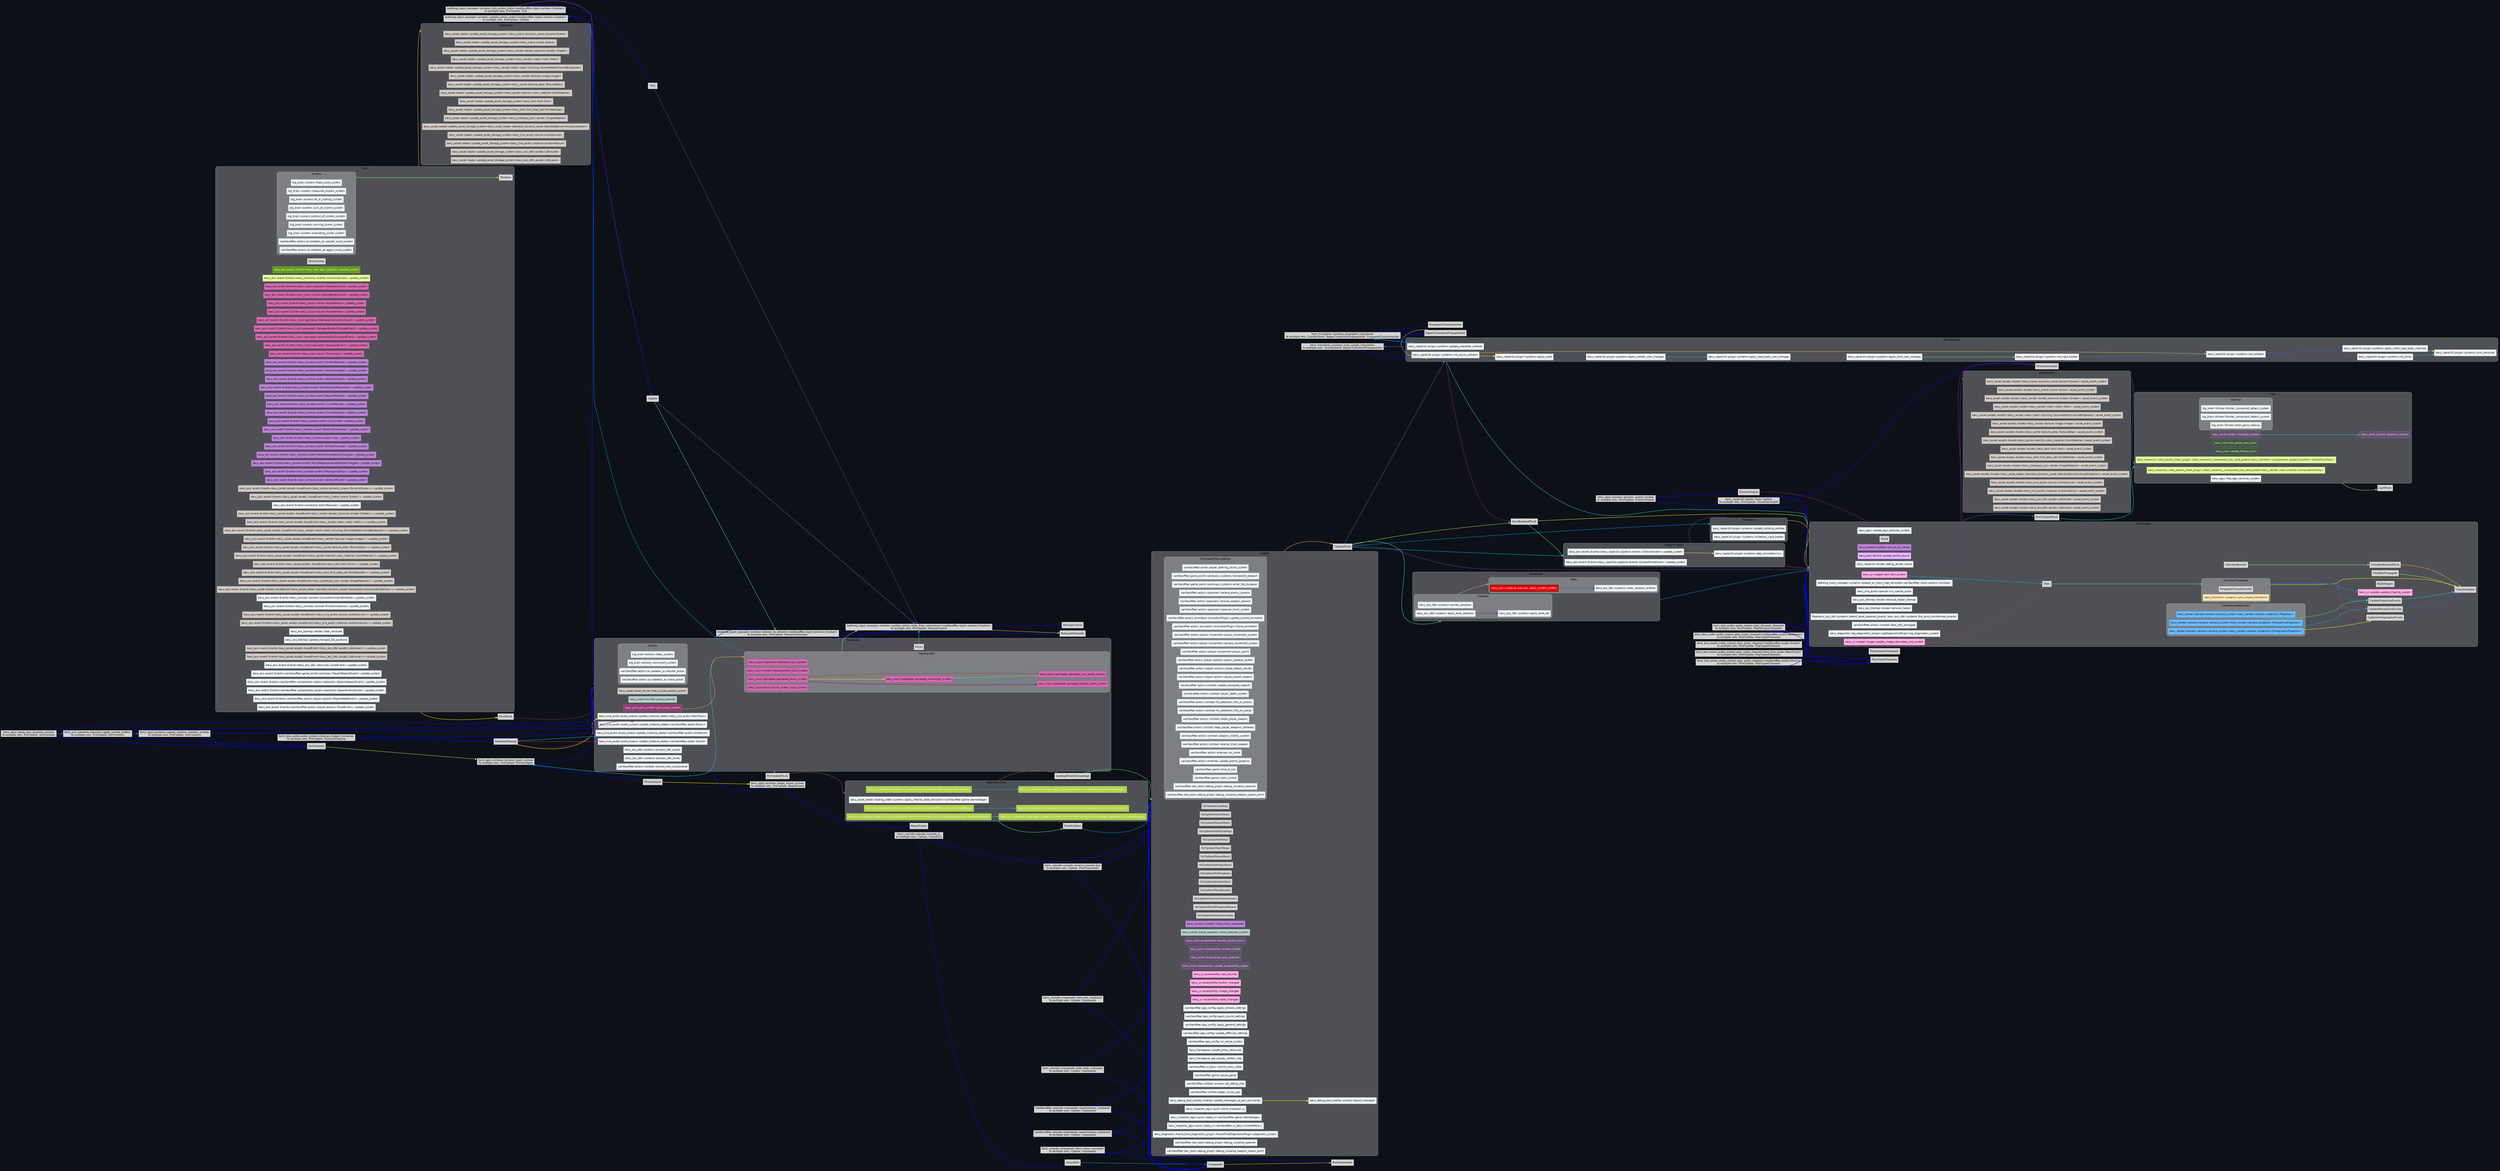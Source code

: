 digraph "" {
	"compound"="true";
	"splines"="spline";
	"rankdir"="LR";
	"bgcolor"="#0d1117";
	"fontname"="Helvetica";
	"nodesep"="0.15";
	edge ["penwidth"="2"];
	node ["shape"="box", "style"="filled"];
	subgraph "clusternode_Set(0)" {
		"style"="rounded,filled";
		"label"="Update";
		"tooltip"="Update";
		"fillcolor"="#ffffff44";
		"color"="#ffffff50";
		"penwidth"="2";
		"set_marker_node_Set(0)" ["style"="invis", "label"="", "height"="0", "shape"="point"]
		"node_Set(170)" ["label"="OnUpdate(Loading)", "tooltip"="OnUpdate(Loading)"]
		"node_Set(171)" ["label"="OnUpdate(StartMenu)", "tooltip"="OnUpdate(StartMenu)"]
		subgraph "clusternode_Set(172)" {
			"style"="rounded,filled";
			"label"="OnUpdate(PlayingGame)";
			"tooltip"="OnUpdate(PlayingGame)";
			"fillcolor"="#ffffff44";
			"color"="#ffffff50";
			"penwidth"="2";
			"set_marker_node_Set(172)" ["style"="invis", "label"="", "height"="0", "shape"="point"]
			"node_System(191)" ["label"="vanillacoffee::audio::player_walking_sound_system", "tooltip"="vanillacoffee::audio::player_walking_sound_system", "fillcolor"="#eff1f3", "fontname"="Helvetica", "fontcolor"="#15191d", "color"="#b4bec7", "penwidth"="1"]
			"node_System(212)" ["label"="vanillacoffee::game_world::sanctuary::systems::homeworld_teleport", "tooltip"="vanillacoffee::game_world::sanctuary::systems::homeworld_teleport", "fillcolor"="#eff1f3", "fontname"="Helvetica", "fontcolor"="#15191d", "color"="#b4bec7", "penwidth"="1"]
			"node_System(213)" ["label"="vanillacoffee::game_world::sanctuary::systems::enter_the_dungeon", "tooltip"="vanillacoffee::game_world::sanctuary::systems::enter_the_dungeon", "fillcolor"="#eff1f3", "fontname"="Helvetica", "fontcolor"="#15191d", "color"="#b4bec7", "penwidth"="1"]
			"node_System(234)" ["label"="vanillacoffee::actors::spawners::recieve_enemy_spawns", "tooltip"="vanillacoffee::actors::spawners::recieve_enemy_spawns", "fillcolor"="#eff1f3", "fontname"="Helvetica", "fontcolor"="#15191d", "color"="#b4bec7", "penwidth"="1"]
			"node_System(235)" ["label"="vanillacoffee::actors::spawners::recieve_weapon_spawns", "tooltip"="vanillacoffee::actors::spawners::recieve_weapon_spawns", "fillcolor"="#eff1f3", "fontname"="Helvetica", "fontcolor"="#15191d", "color"="#b4bec7", "penwidth"="1"]
			"node_System(236)" ["label"="vanillacoffee::actors::spawners::spawner_timer_system", "tooltip"="vanillacoffee::actors::spawners::spawner_timer_system", "fillcolor"="#eff1f3", "fontname"="Helvetica", "fontcolor"="#15191d", "color"="#b4bec7", "penwidth"="1"]
			"node_System(237)" ["label"="vanillacoffee::actors::animation::AnimationPlugin::update_current_animation", "tooltip"="vanillacoffee::actors::animation::AnimationPlugin::update_current_animation", "fillcolor"="#eff1f3", "fontname"="Helvetica", "fontcolor"="#15191d", "color"="#b4bec7", "penwidth"="1"]
			"node_System(238)" ["label"="vanillacoffee::actors::animation::AnimationPlugin::frame_animation", "tooltip"="vanillacoffee::actors::animation::AnimationPlugin::frame_animation", "fillcolor"="#eff1f3", "fontname"="Helvetica", "fontcolor"="#15191d", "color"="#b4bec7", "penwidth"="1"]
			"node_System(241)" ["label"="vanillacoffee::actors::player::movement::player_movement_system", "tooltip"="vanillacoffee::actors::player::movement::player_movement_system", "fillcolor"="#eff1f3", "fontname"="Helvetica", "fontcolor"="#15191d", "color"="#b4bec7", "penwidth"="1"]
			"node_System(242)" ["label"="vanillacoffee::actors::player::movement::camera_movement_system", "tooltip"="vanillacoffee::actors::player::movement::camera_movement_system", "fillcolor"="#eff1f3", "fontname"="Helvetica", "fontcolor"="#15191d", "color"="#b4bec7", "penwidth"="1"]
			"node_System(243)" ["label"="vanillacoffee::actors::player::movement::player_sprint", "tooltip"="vanillacoffee::actors::player::movement::player_sprint", "fillcolor"="#eff1f3", "fontname"="Helvetica", "fontcolor"="#15191d", "color"="#b4bec7", "penwidth"="1"]
			"node_System(244)" ["label"="vanillacoffee::actors::player::actions::spawn_skeleton_button", "tooltip"="vanillacoffee::actors::player::actions::spawn_skeleton_button", "fillcolor"="#eff1f3", "fontname"="Helvetica", "fontcolor"="#15191d", "color"="#b4bec7", "penwidth"="1"]
			"node_System(245)" ["label"="vanillacoffee::actors::player::actions::player_attack_sender", "tooltip"="vanillacoffee::actors::player::actions::player_attack_sender", "fillcolor"="#eff1f3", "fontname"="Helvetica", "fontcolor"="#15191d", "color"="#b4bec7", "penwidth"="1"]
			"node_System(246)" ["label"="vanillacoffee::actors::player::actions::equip_closest_weapon", "tooltip"="vanillacoffee::actors::player::actions::equip_closest_weapon", "fillcolor"="#eff1f3", "fontname"="Helvetica", "fontcolor"="#15191d", "color"="#b4bec7", "penwidth"="1"]
			"node_System(249)" ["label"="vanillacoffee::actors::combat::update_equipped_weapon", "tooltip"="vanillacoffee::actors::combat::update_equipped_weapon", "fillcolor"="#eff1f3", "fontname"="Helvetica", "fontcolor"="#15191d", "color"="#b4bec7", "penwidth"="1"]
			"node_System(250)" ["label"="vanillacoffee::actors::combat::player_death_system", "tooltip"="vanillacoffee::actors::combat::player_death_system", "fillcolor"="#eff1f3", "fontname"="Helvetica", "fontcolor"="#15191d", "color"="#b4bec7", "penwidth"="1"]
			"node_System(251)" ["label"="vanillacoffee::actors::combat::hit_detection::hits_on_enemy", "tooltip"="vanillacoffee::actors::combat::hit_detection::hits_on_enemy", "fillcolor"="#eff1f3", "fontname"="Helvetica", "fontcolor"="#15191d", "color"="#b4bec7", "penwidth"="1"]
			"node_System(252)" ["label"="vanillacoffee::actors::combat::hit_detection::hits_on_player", "tooltip"="vanillacoffee::actors::combat::hit_detection::hits_on_player", "fillcolor"="#eff1f3", "fontname"="Helvetica", "fontcolor"="#15191d", "color"="#b4bec7", "penwidth"="1"]
			"node_System(253)" ["label"="vanillacoffee::actors::combat::rotate_player_weapon", "tooltip"="vanillacoffee::actors::combat::rotate_player_weapon", "fillcolor"="#eff1f3", "fontname"="Helvetica", "fontcolor"="#15191d", "color"="#b4bec7", "penwidth"="1"]
			"node_System(254)" ["label"="vanillacoffee::actors::combat::keep_player_weapons_centered", "tooltip"="vanillacoffee::actors::combat::keep_player_weapons_centered", "fillcolor"="#eff1f3", "fontname"="Helvetica", "fontcolor"="#15191d", "color"="#b4bec7", "penwidth"="1"]
			"node_System(255)" ["label"="vanillacoffee::actors::combat::weapon_visiblity_system", "tooltip"="vanillacoffee::actors::combat::weapon_visiblity_system", "fillcolor"="#eff1f3", "fontname"="Helvetica", "fontcolor"="#15191d", "color"="#b4bec7", "penwidth"="1"]
			"node_System(256)" ["label"="vanillacoffee::actors::combat::receive_shoot_weapon", "tooltip"="vanillacoffee::actors::combat::receive_shoot_weapon", "fillcolor"="#eff1f3", "fontname"="Helvetica", "fontcolor"="#15191d", "color"="#b4bec7", "penwidth"="1"]
			"node_System(257)" ["label"="vanillacoffee::actors::enemies::on_shoot", "tooltip"="vanillacoffee::actors::enemies::on_shoot", "fillcolor"="#eff1f3", "fontname"="Helvetica", "fontcolor"="#15191d", "color"="#b4bec7", "penwidth"="1"]
			"node_System(258)" ["label"="vanillacoffee::actors::enemies::update_enemy_graphics", "tooltip"="vanillacoffee::actors::enemies::update_enemy_graphics", "fillcolor"="#eff1f3", "fontname"="Helvetica", "fontcolor"="#15191d", "color"="#b4bec7", "penwidth"="1"]
			"node_System(264)" ["label"="vanillacoffee::game::time_to_live", "tooltip"="vanillacoffee::game::time_to_live", "fillcolor"="#eff1f3", "fontname"="Helvetica", "fontcolor"="#15191d", "color"="#b4bec7", "penwidth"="1"]
			"node_System(265)" ["label"="vanillacoffee::game::zoom_control", "tooltip"="vanillacoffee::game::zoom_control", "fillcolor"="#eff1f3", "fontname"="Helvetica", "fontcolor"="#15191d", "color"="#b4bec7", "penwidth"="1"]
			"node_System(279)" ["label"="vanillacoffee::dev_tools::debug_plugin::debug_visualize_spawner", "tooltip"="vanillacoffee::dev_tools::debug_plugin::debug_visualize_spawner", "fillcolor"="#eff1f3", "fontname"="Helvetica", "fontcolor"="#15191d", "color"="#b4bec7", "penwidth"="1"]
			"node_System(280)" ["label"="vanillacoffee::dev_tools::debug_plugin::debug_visualize_weapon_spawn_point", "tooltip"="vanillacoffee::dev_tools::debug_plugin::debug_visualize_weapon_spawn_point", "fillcolor"="#eff1f3", "fontname"="Helvetica", "fontcolor"="#15191d", "color"="#b4bec7", "penwidth"="1"]
		}
		
		"node_Set(173)" ["label"="OnUpdate(PauseMenu)", "tooltip"="OnUpdate(PauseMenu)"]
		"node_Set(174)" ["label"="OnUpdate(FailedLoading)", "tooltip"="OnUpdate(FailedLoading)"]
		"node_Set(206)" ["label"="OnUpdate(NoMenu)", "tooltip"="OnUpdate(NoMenu)"]
		"node_Set(207)" ["label"="OnUpdate(StartMenu)", "tooltip"="OnUpdate(StartMenu)"]
		"node_Set(208)" ["label"="OnUpdate(PauseMenu)", "tooltip"="OnUpdate(PauseMenu)"]
		"node_Set(209)" ["label"="OnUpdate(SettingsMenu)", "tooltip"="OnUpdate(SettingsMenu)"]
		"node_Set(270)" ["label"="OnUpdate(NoDungeon)", "tooltip"="OnUpdate(NoDungeon)"]
		"node_Set(271)" ["label"="OnUpdate(Initialization)", "tooltip"="OnUpdate(Initialization)"]
		"node_Set(272)" ["label"="OnUpdate(PlaceRooms)", "tooltip"="OnUpdate(PlaceRooms)"]
		"node_Set(273)" ["label"="OnUpdate(GenerateConnections)", "tooltip"="OnUpdate(GenerateConnections)"]
		"node_Set(274)" ["label"="OnUpdate(BuildDungeonRooms)", "tooltip"="OnUpdate(BuildDungeonRooms)"]
		"node_Set(275)" ["label"="OnUpdate(DoneGenerating)", "tooltip"="OnUpdate(DoneGenerating)"]
		"node_System(46)" ["label"="bevy_window::system::close_when_requested", "tooltip"="bevy_window::system::close_when_requested", "fillcolor"="#bb85d4", "fontname"="Helvetica", "fontcolor"="#1d0d25", "color"="#8e3fb3", "penwidth"="1"]
		"node_System(54)" ["label"="bevy_scene::scene_spawner::scene_spawner_system", "tooltip"="bevy_scene::scene_spawner::scene_spawner_system", "fillcolor"="#bacfcb", "fontname"="Helvetica", "fontcolor"="#141e1c", "color"="#7da59d", "penwidth"="1"]
		"node_System(59)" ["label"="bevy_winit::accessibility::handle_window_focus", "tooltip"="bevy_winit::accessibility::handle_window_focus", "fillcolor"="#664f72", "fontname"="Helvetica", "fontcolor"="#e6e0ea", "color"="#9980a6", "penwidth"="1"]
		"node_System(60)" ["label"="bevy_winit::accessibility::window_closed", "tooltip"="bevy_winit::accessibility::window_closed", "fillcolor"="#664f72", "fontname"="Helvetica", "fontcolor"="#e6e0ea", "color"="#9980a6", "penwidth"="1"]
		"node_System(61)" ["label"="bevy_winit::accessibility::poll_receivers", "tooltip"="bevy_winit::accessibility::poll_receivers", "fillcolor"="#664f72", "fontname"="Helvetica", "fontcolor"="#e6e0ea", "color"="#9980a6", "penwidth"="1"]
		"node_System(62)" ["label"="bevy_winit::accessibility::update_accessibility_nodes", "tooltip"="bevy_winit::accessibility::update_accessibility_nodes", "fillcolor"="#664f72", "fontname"="Helvetica", "fontcolor"="#e6e0ea", "color"="#9980a6", "penwidth"="1"]
		"node_System(101)" ["label"="bevy_ui::accessibility::calc_bounds", "tooltip"="bevy_ui::accessibility::calc_bounds", "fillcolor"="#ffb1e5", "fontname"="Helvetica", "fontcolor"="#320021", "color"="#ff4bc2", "penwidth"="1"]
		"node_System(102)" ["label"="bevy_ui::accessibility::button_changed", "tooltip"="bevy_ui::accessibility::button_changed", "fillcolor"="#ffb1e5", "fontname"="Helvetica", "fontcolor"="#320021", "color"="#ff4bc2", "penwidth"="1"]
		"node_System(103)" ["label"="bevy_ui::accessibility::image_changed", "tooltip"="bevy_ui::accessibility::image_changed", "fillcolor"="#ffb1e5", "fontname"="Helvetica", "fontcolor"="#320021", "color"="#ff4bc2", "penwidth"="1"]
		"node_System(104)" ["label"="bevy_ui::accessibility::label_changed", "tooltip"="bevy_ui::accessibility::label_changed", "fillcolor"="#ffb1e5", "fontname"="Helvetica", "fontcolor"="#320021", "color"="#ff4bc2", "penwidth"="1"]
		"node_System(110)" ["label"="vanillacoffee::app_config::apply_window_settings", "tooltip"="vanillacoffee::app_config::apply_window_settings", "fillcolor"="#eff1f3", "fontname"="Helvetica", "fontcolor"="#15191d", "color"="#b4bec7", "penwidth"="1"]
		"node_System(111)" ["label"="vanillacoffee::app_config::apply_sound_settings", "tooltip"="vanillacoffee::app_config::apply_sound_settings", "fillcolor"="#eff1f3", "fontname"="Helvetica", "fontcolor"="#15191d", "color"="#b4bec7", "penwidth"="1"]
		"node_System(112)" ["label"="vanillacoffee::app_config::apply_general_settings", "tooltip"="vanillacoffee::app_config::apply_general_settings", "fillcolor"="#eff1f3", "fontname"="Helvetica", "fontcolor"="#15191d", "color"="#b4bec7", "penwidth"="1"]
		"node_System(113)" ["label"="vanillacoffee::app_config::update_difficulty_settings", "tooltip"="vanillacoffee::app_config::update_difficulty_settings", "fillcolor"="#eff1f3", "fontname"="Helvetica", "fontcolor"="#15191d", "color"="#b4bec7", "penwidth"="1"]
		"node_System(114)" ["label"="vanillacoffee::app_config::on_resize_system", "tooltip"="vanillacoffee::app_config::on_resize_system", "fillcolor"="#eff1f3", "fontname"="Helvetica", "fontcolor"="#15191d", "color"="#b4bec7", "penwidth"="1"]
		"node_System(115)" ["label"="bevy_framepace::update_proxy_resources", "tooltip"="bevy_framepace::update_proxy_resources", "fillcolor"="#eff1f3", "fontname"="Helvetica", "fontcolor"="#15191d", "color"="#b4bec7", "penwidth"="1"]
		"node_System(116)" ["label"="bevy_framepace::get_display_refresh_rate", "tooltip"="bevy_framepace::get_display_refresh_rate", "fillcolor"="#eff1f3", "fontname"="Helvetica", "fontcolor"="#15191d", "color"="#b4bec7", "penwidth"="1"]
		"node_System(168)" ["label"="vanillacoffee::ui_bevy::control_menu_state", "tooltip"="vanillacoffee::ui_bevy::control_menu_state", "fillcolor"="#eff1f3", "fontname"="Helvetica", "fontcolor"="#15191d", "color"="#b4bec7", "penwidth"="1"]
		"node_System(263)" ["label"="vanillacoffee::game::pause_game", "tooltip"="vanillacoffee::game::pause_game", "fillcolor"="#eff1f3", "fontname"="Helvetica", "fontcolor"="#15191d", "color"="#b4bec7", "penwidth"="1"]
		"node_System(266)" ["label"="vanillacoffee::utilities::window::set_debug_title", "tooltip"="vanillacoffee::utilities::window::set_debug_title", "fillcolor"="#eff1f3", "fontname"="Helvetica", "fontcolor"="#15191d", "color"="#b4bec7", "penwidth"="1"]
		"node_System(267)" ["label"="vanillacoffee::utilities::eager_cursor_pos", "tooltip"="vanillacoffee::utilities::eager_cursor_pos", "fillcolor"="#eff1f3", "fontname"="Helvetica", "fontcolor"="#15191d", "color"="#b4bec7", "penwidth"="1"]
		"node_System(268)" ["label"="bevy_debug_text_overlay::overlay::layout_messages", "tooltip"="bevy_debug_text_overlay::overlay::layout_messages", "fillcolor"="#eff1f3", "fontname"="Helvetica", "fontcolor"="#15191d", "color"="#b4bec7", "penwidth"="1"]
		"node_System(269)" ["label"="bevy_debug_text_overlay::overlay::update_messages_as_per_commands", "tooltip"="bevy_debug_text_overlay::overlay::update_messages_as_per_commands", "fillcolor"="#eff1f3", "fontname"="Helvetica", "fontcolor"="#15191d", "color"="#b4bec7", "penwidth"="1"]
		"node_System(270)" ["label"="bevy_inspector_egui::quick::world_inspector_ui", "tooltip"="bevy_inspector_egui::quick::world_inspector_ui", "fillcolor"="#eff1f3", "fontname"="Helvetica", "fontcolor"="#15191d", "color"="#b4bec7", "penwidth"="1"]
		"node_System(271)" ["label"="bevy_inspector_egui::quick::state_ui<vanillacoffee::game::GameStage>", "tooltip"="bevy_inspector_egui::quick::state_ui<vanillacoffee::game::GameStage>", "fillcolor"="#eff1f3", "fontname"="Helvetica", "fontcolor"="#15191d", "color"="#b4bec7", "penwidth"="1"]
		"node_System(272)" ["label"="bevy_inspector_egui::quick::state_ui<vanillacoffee::ui_bevy::CurrentMenu>", "tooltip"="bevy_inspector_egui::quick::state_ui<vanillacoffee::ui_bevy::CurrentMenu>", "fillcolor"="#eff1f3", "fontname"="Helvetica", "fontcolor"="#15191d", "color"="#b4bec7", "penwidth"="1"]
		"node_System(273)" ["label"="bevy_diagnostic::frame_time_diagnostics_plugin::FrameTimeDiagnosticsPlugin::diagnostic_system", "tooltip"="bevy_diagnostic::frame_time_diagnostics_plugin::FrameTimeDiagnosticsPlugin::diagnostic_system", "fillcolor"="#eff1f3", "fontname"="Helvetica", "fontcolor"="#15191d", "color"="#b4bec7", "penwidth"="1"]
		"node_System(277)" ["label"="vanillacoffee::dev_tools::debug_plugin::debug_visualize_spawner", "tooltip"="vanillacoffee::dev_tools::debug_plugin::debug_visualize_spawner", "fillcolor"="#eff1f3", "fontname"="Helvetica", "fontcolor"="#15191d", "color"="#b4bec7", "penwidth"="1"]
		"node_System(278)" ["label"="vanillacoffee::dev_tools::debug_plugin::debug_visualize_weapon_spawn_point", "tooltip"="vanillacoffee::dev_tools::debug_plugin::debug_visualize_weapon_spawn_point", "fillcolor"="#eff1f3", "fontname"="Helvetica", "fontcolor"="#15191d", "color"="#b4bec7", "penwidth"="1"]
	}
	
	"node_Set(2)" ["label"="FirstFlush", "tooltip"="FirstFlush"]
	"node_Set(3)" ["label"="PreUpdateFlush", "tooltip"="PreUpdateFlush"]
	"node_Set(4)" ["label"="UpdateFlush", "tooltip"="UpdateFlush"]
	"node_Set(5)" ["label"="PostUpdateFlush", "tooltip"="PostUpdateFlush"]
	"node_Set(6)" ["label"="LastFlush", "tooltip"="LastFlush"]
	subgraph "clusternode_Set(7)" {
		"style"="rounded,filled";
		"label"="First";
		"tooltip"="First";
		"fillcolor"="#ffffff44";
		"color"="#ffffff50";
		"penwidth"="2";
		"set_marker_node_Set(7)" ["style"="invis", "label"="", "height"="0", "shape"="point"]
		"node_Set(16)" ["label"="TimeSystem", "tooltip"="TimeSystem"]
		subgraph "clusternode_Set(279)" {
			"style"="rounded,filled";
			"label"="Scorers";
			"tooltip"="Scorers";
			"fillcolor"="#ffffff44";
			"color"="#ffffff50";
			"penwidth"="2";
			"set_marker_node_Set(279)" ["style"="invis", "label"="", "height"="0", "shape"="point"]
			"node_System(219)" ["label"="big_brain::scorers::fixed_score_system", "tooltip"="big_brain::scorers::fixed_score_system", "fillcolor"="#eff1f3", "fontname"="Helvetica", "fontcolor"="#15191d", "color"="#b4bec7", "penwidth"="1"]
			"node_System(220)" ["label"="big_brain::scorers::measured_scorers_system", "tooltip"="big_brain::scorers::measured_scorers_system", "fillcolor"="#eff1f3", "fontname"="Helvetica", "fontcolor"="#15191d", "color"="#b4bec7", "penwidth"="1"]
			"node_System(221)" ["label"="big_brain::scorers::all_or_nothing_system", "tooltip"="big_brain::scorers::all_or_nothing_system", "fillcolor"="#eff1f3", "fontname"="Helvetica", "fontcolor"="#15191d", "color"="#b4bec7", "penwidth"="1"]
			"node_System(222)" ["label"="big_brain::scorers::sum_of_scorers_system", "tooltip"="big_brain::scorers::sum_of_scorers_system", "fillcolor"="#eff1f3", "fontname"="Helvetica", "fontcolor"="#15191d", "color"="#b4bec7", "penwidth"="1"]
			"node_System(223)" ["label"="big_brain::scorers::product_of_scorers_system", "tooltip"="big_brain::scorers::product_of_scorers_system", "fillcolor"="#eff1f3", "fontname"="Helvetica", "fontcolor"="#15191d", "color"="#b4bec7", "penwidth"="1"]
			"node_System(224)" ["label"="big_brain::scorers::winning_scorer_system", "tooltip"="big_brain::scorers::winning_scorer_system", "fillcolor"="#eff1f3", "fontname"="Helvetica", "fontcolor"="#15191d", "color"="#b4bec7", "penwidth"="1"]
			"node_System(225)" ["label"="big_brain::scorers::evaluating_scorer_system", "tooltip"="big_brain::scorers::evaluating_scorer_system", "fillcolor"="#eff1f3", "fontname"="Helvetica", "fontcolor"="#15191d", "color"="#b4bec7", "penwidth"="1"]
			"node_System(259)" ["label"="vanillacoffee::actors::ai::skeleton_ai::wander_score_system", "tooltip"="vanillacoffee::actors::ai::skeleton_ai::wander_score_system", "fillcolor"="#eff1f3", "fontname"="Helvetica", "fontcolor"="#15191d", "color"="#b4bec7", "penwidth"="1"]
			"node_System(260)" ["label"="vanillacoffee::actors::ai::skeleton_ai::aggro_score_system", "tooltip"="vanillacoffee::actors::ai::skeleton_ai::aggro_score_system", "fillcolor"="#eff1f3", "fontname"="Helvetica", "fontcolor"="#15191d", "color"="#b4bec7", "penwidth"="1"]
		}
		
		"node_Set(280)" ["label"="Thinkers", "tooltip"="Thinkers"]
		"node_System(5)" ["label"="bevy_ecs::event::Events<bevy_app::app::AppExit>::update_system", "tooltip"="bevy_ecs::event::Events<bevy_app::app::AppExit>::update_system", "fillcolor"="#639d18", "fontname"="Helvetica", "fontcolor"="#e7f8d2", "color"="#98e03a", "penwidth"="1"]
		"node_System(13)" ["label"="bevy_ecs::event::Events<bevy_hierarchy::events::HierarchyEvent>::update_system", "tooltip"="bevy_ecs::event::Events<bevy_hierarchy::events::HierarchyEvent>::update_system", "fillcolor"="#e4fba3", "fontname"="Helvetica", "fontcolor"="#243002", "color"="#c7f641", "penwidth"="1"]
		"node_System(14)" ["label"="bevy_ecs::event::Events<bevy_input::keyboard::KeyboardInput>::update_system", "tooltip"="bevy_ecs::event::Events<bevy_input::keyboard::KeyboardInput>::update_system", "fillcolor"="#d36aaf", "fontname"="Helvetica", "fontcolor"="#270b1d", "color"="#a5317d", "penwidth"="1"]
		"node_System(16)" ["label"="bevy_ecs::event::Events<bevy_input::mouse::MouseButtonInput>::update_system", "tooltip"="bevy_ecs::event::Events<bevy_input::mouse::MouseButtonInput>::update_system", "fillcolor"="#d36aaf", "fontname"="Helvetica", "fontcolor"="#270b1d", "color"="#a5317d", "penwidth"="1"]
		"node_System(17)" ["label"="bevy_ecs::event::Events<bevy_input::mouse::MouseMotion>::update_system", "tooltip"="bevy_ecs::event::Events<bevy_input::mouse::MouseMotion>::update_system", "fillcolor"="#d36aaf", "fontname"="Helvetica", "fontcolor"="#270b1d", "color"="#a5317d", "penwidth"="1"]
		"node_System(18)" ["label"="bevy_ecs::event::Events<bevy_input::mouse::MouseWheel>::update_system", "tooltip"="bevy_ecs::event::Events<bevy_input::mouse::MouseWheel>::update_system", "fillcolor"="#d36aaf", "fontname"="Helvetica", "fontcolor"="#270b1d", "color"="#a5317d", "penwidth"="1"]
		"node_System(20)" ["label"="bevy_ecs::event::Events<bevy_input::gamepad::GamepadConnectionEvent>::update_system", "tooltip"="bevy_ecs::event::Events<bevy_input::gamepad::GamepadConnectionEvent>::update_system", "fillcolor"="#d36aaf", "fontname"="Helvetica", "fontcolor"="#270b1d", "color"="#a5317d", "penwidth"="1"]
		"node_System(21)" ["label"="bevy_ecs::event::Events<bevy_input::gamepad::GamepadButtonChangedEvent>::update_system", "tooltip"="bevy_ecs::event::Events<bevy_input::gamepad::GamepadButtonChangedEvent>::update_system", "fillcolor"="#d36aaf", "fontname"="Helvetica", "fontcolor"="#270b1d", "color"="#a5317d", "penwidth"="1"]
		"node_System(22)" ["label"="bevy_ecs::event::Events<bevy_input::gamepad::GamepadAxisChangedEvent>::update_system", "tooltip"="bevy_ecs::event::Events<bevy_input::gamepad::GamepadAxisChangedEvent>::update_system", "fillcolor"="#d36aaf", "fontname"="Helvetica", "fontcolor"="#270b1d", "color"="#a5317d", "penwidth"="1"]
		"node_System(23)" ["label"="bevy_ecs::event::Events<bevy_input::gamepad::GamepadEvent>::update_system", "tooltip"="bevy_ecs::event::Events<bevy_input::gamepad::GamepadEvent>::update_system", "fillcolor"="#d36aaf", "fontname"="Helvetica", "fontcolor"="#270b1d", "color"="#a5317d", "penwidth"="1"]
		"node_System(28)" ["label"="bevy_ecs::event::Events<bevy_input::touch::TouchInput>::update_system", "tooltip"="bevy_ecs::event::Events<bevy_input::touch::TouchInput>::update_system", "fillcolor"="#d36aaf", "fontname"="Helvetica", "fontcolor"="#270b1d", "color"="#a5317d", "penwidth"="1"]
		"node_System(30)" ["label"="bevy_ecs::event::Events<bevy_window::event::WindowResized>::update_system", "tooltip"="bevy_ecs::event::Events<bevy_window::event::WindowResized>::update_system", "fillcolor"="#bb85d4", "fontname"="Helvetica", "fontcolor"="#1d0d25", "color"="#8e3fb3", "penwidth"="1"]
		"node_System(31)" ["label"="bevy_ecs::event::Events<bevy_window::event::WindowCreated>::update_system", "tooltip"="bevy_ecs::event::Events<bevy_window::event::WindowCreated>::update_system", "fillcolor"="#bb85d4", "fontname"="Helvetica", "fontcolor"="#1d0d25", "color"="#8e3fb3", "penwidth"="1"]
		"node_System(32)" ["label"="bevy_ecs::event::Events<bevy_window::event::WindowClosed>::update_system", "tooltip"="bevy_ecs::event::Events<bevy_window::event::WindowClosed>::update_system", "fillcolor"="#bb85d4", "fontname"="Helvetica", "fontcolor"="#1d0d25", "color"="#8e3fb3", "penwidth"="1"]
		"node_System(33)" ["label"="bevy_ecs::event::Events<bevy_window::event::WindowCloseRequested>::update_system", "tooltip"="bevy_ecs::event::Events<bevy_window::event::WindowCloseRequested>::update_system", "fillcolor"="#bb85d4", "fontname"="Helvetica", "fontcolor"="#1d0d25", "color"="#8e3fb3", "penwidth"="1"]
		"node_System(34)" ["label"="bevy_ecs::event::Events<bevy_window::event::RequestRedraw>::update_system", "tooltip"="bevy_ecs::event::Events<bevy_window::event::RequestRedraw>::update_system", "fillcolor"="#bb85d4", "fontname"="Helvetica", "fontcolor"="#1d0d25", "color"="#8e3fb3", "penwidth"="1"]
		"node_System(35)" ["label"="bevy_ecs::event::Events<bevy_window::event::CursorMoved>::update_system", "tooltip"="bevy_ecs::event::Events<bevy_window::event::CursorMoved>::update_system", "fillcolor"="#bb85d4", "fontname"="Helvetica", "fontcolor"="#1d0d25", "color"="#8e3fb3", "penwidth"="1"]
		"node_System(36)" ["label"="bevy_ecs::event::Events<bevy_window::event::CursorEntered>::update_system", "tooltip"="bevy_ecs::event::Events<bevy_window::event::CursorEntered>::update_system", "fillcolor"="#bb85d4", "fontname"="Helvetica", "fontcolor"="#1d0d25", "color"="#8e3fb3", "penwidth"="1"]
		"node_System(37)" ["label"="bevy_ecs::event::Events<bevy_window::event::CursorLeft>::update_system", "tooltip"="bevy_ecs::event::Events<bevy_window::event::CursorLeft>::update_system", "fillcolor"="#bb85d4", "fontname"="Helvetica", "fontcolor"="#1d0d25", "color"="#8e3fb3", "penwidth"="1"]
		"node_System(38)" ["label"="bevy_ecs::event::Events<bevy_window::event::ReceivedCharacter>::update_system", "tooltip"="bevy_ecs::event::Events<bevy_window::event::ReceivedCharacter>::update_system", "fillcolor"="#bb85d4", "fontname"="Helvetica", "fontcolor"="#1d0d25", "color"="#8e3fb3", "penwidth"="1"]
		"node_System(39)" ["label"="bevy_ecs::event::Events<bevy_window::event::Ime>::update_system", "tooltip"="bevy_ecs::event::Events<bevy_window::event::Ime>::update_system", "fillcolor"="#bb85d4", "fontname"="Helvetica", "fontcolor"="#1d0d25", "color"="#8e3fb3", "penwidth"="1"]
		"node_System(40)" ["label"="bevy_ecs::event::Events<bevy_window::event::WindowFocused>::update_system", "tooltip"="bevy_ecs::event::Events<bevy_window::event::WindowFocused>::update_system", "fillcolor"="#bb85d4", "fontname"="Helvetica", "fontcolor"="#1d0d25", "color"="#8e3fb3", "penwidth"="1"]
		"node_System(41)" ["label"="bevy_ecs::event::Events<bevy_window::event::WindowScaleFactorChanged>::update_system", "tooltip"="bevy_ecs::event::Events<bevy_window::event::WindowScaleFactorChanged>::update_system", "fillcolor"="#bb85d4", "fontname"="Helvetica", "fontcolor"="#1d0d25", "color"="#8e3fb3", "penwidth"="1"]
		"node_System(42)" ["label"="bevy_ecs::event::Events<bevy_window::event::WindowBackendScaleFactorChanged>::update_system", "tooltip"="bevy_ecs::event::Events<bevy_window::event::WindowBackendScaleFactorChanged>::update_system", "fillcolor"="#bb85d4", "fontname"="Helvetica", "fontcolor"="#1d0d25", "color"="#8e3fb3", "penwidth"="1"]
		"node_System(43)" ["label"="bevy_ecs::event::Events<bevy_window::event::FileDragAndDrop>::update_system", "tooltip"="bevy_ecs::event::Events<bevy_window::event::FileDragAndDrop>::update_system", "fillcolor"="#bb85d4", "fontname"="Helvetica", "fontcolor"="#1d0d25", "color"="#8e3fb3", "penwidth"="1"]
		"node_System(44)" ["label"="bevy_ecs::event::Events<bevy_window::event::WindowMoved>::update_system", "tooltip"="bevy_ecs::event::Events<bevy_window::event::WindowMoved>::update_system", "fillcolor"="#bb85d4", "fontname"="Helvetica", "fontcolor"="#1d0d25", "color"="#8e3fb3", "penwidth"="1"]
		"node_System(50)" ["label"="bevy_ecs::event::Events<bevy_asset::assets::AssetEvent<bevy_scene::dynamic_scene::DynamicScene>>::update_system", "tooltip"="bevy_ecs::event::Events<bevy_asset::assets::AssetEvent<bevy_scene::dynamic_scene::DynamicScene>>::update_system", "fillcolor"="#d1cbc5", "fontname"="Helvetica", "fontcolor"="#1c1916", "color"="#a3978c", "penwidth"="1"]
		"node_System(53)" ["label"="bevy_ecs::event::Events<bevy_asset::assets::AssetEvent<bevy_scene::scene::Scene>>::update_system", "tooltip"="bevy_ecs::event::Events<bevy_asset::assets::AssetEvent<bevy_scene::scene::Scene>>::update_system", "fillcolor"="#d1cbc5", "fontname"="Helvetica", "fontcolor"="#1c1916", "color"="#a3978c", "penwidth"="1"]
		"node_System(58)" ["label"="bevy_ecs::event::Events<accesskit::ActionRequest>::update_system", "tooltip"="bevy_ecs::event::Events<accesskit::ActionRequest>::update_system", "fillcolor"="#eff1f3", "fontname"="Helvetica", "fontcolor"="#15191d", "color"="#b4bec7", "penwidth"="1"]
		"node_System(65)" ["label"="bevy_ecs::event::Events<bevy_asset::assets::AssetEvent<bevy_render::render_resource::shader::Shader>>::update_system", "tooltip"="bevy_ecs::event::Events<bevy_asset::assets::AssetEvent<bevy_render::render_resource::shader::Shader>>::update_system", "fillcolor"="#d1cbc5", "fontname"="Helvetica", "fontcolor"="#1c1916", "color"="#a3978c", "penwidth"="1"]
		"node_System(79)" ["label"="bevy_ecs::event::Events<bevy_asset::assets::AssetEvent<bevy_render::mesh::mesh::Mesh>>::update_system", "tooltip"="bevy_ecs::event::Events<bevy_asset::assets::AssetEvent<bevy_render::mesh::mesh::Mesh>>::update_system", "fillcolor"="#d1cbc5", "fontname"="Helvetica", "fontcolor"="#1c1916", "color"="#a3978c", "penwidth"="1"]
		"node_System(82)" ["label"="bevy_ecs::event::Events<bevy_asset::assets::AssetEvent<bevy_render::mesh::mesh::skinning::SkinnedMeshInverseBindposes>>::update_system", "tooltip"="bevy_ecs::event::Events<bevy_asset::assets::AssetEvent<bevy_render::mesh::mesh::skinning::SkinnedMeshInverseBindposes>>::update_system", "fillcolor"="#d1cbc5", "fontname"="Helvetica", "fontcolor"="#1c1916", "color"="#a3978c", "penwidth"="1"]
		"node_System(85)" ["label"="bevy_ecs::event::Events<bevy_asset::assets::AssetEvent<bevy_render::texture::image::Image>>::update_system", "tooltip"="bevy_ecs::event::Events<bevy_asset::assets::AssetEvent<bevy_render::texture::image::Image>>::update_system", "fillcolor"="#d1cbc5", "fontname"="Helvetica", "fontcolor"="#1c1916", "color"="#a3978c", "penwidth"="1"]
		"node_System(88)" ["label"="bevy_ecs::event::Events<bevy_asset::assets::AssetEvent<bevy_sprite::texture_atlas::TextureAtlas>>::update_system", "tooltip"="bevy_ecs::event::Events<bevy_asset::assets::AssetEvent<bevy_sprite::texture_atlas::TextureAtlas>>::update_system", "fillcolor"="#d1cbc5", "fontname"="Helvetica", "fontcolor"="#1c1916", "color"="#a3978c", "penwidth"="1"]
		"node_System(91)" ["label"="bevy_ecs::event::Events<bevy_asset::assets::AssetEvent<bevy_sprite::mesh2d::color_material::ColorMaterial>>::update_system", "tooltip"="bevy_ecs::event::Events<bevy_asset::assets::AssetEvent<bevy_sprite::mesh2d::color_material::ColorMaterial>>::update_system", "fillcolor"="#d1cbc5", "fontname"="Helvetica", "fontcolor"="#1c1916", "color"="#a3978c", "penwidth"="1"]
		"node_System(94)" ["label"="bevy_ecs::event::Events<bevy_asset::assets::AssetEvent<bevy_text::font::Font>>::update_system", "tooltip"="bevy_ecs::event::Events<bevy_asset::assets::AssetEvent<bevy_text::font::Font>>::update_system", "fillcolor"="#d1cbc5", "fontname"="Helvetica", "fontcolor"="#1c1916", "color"="#a3978c", "penwidth"="1"]
		"node_System(97)" ["label"="bevy_ecs::event::Events<bevy_asset::assets::AssetEvent<bevy_text::font_atlas_set::FontAtlasSet>>::update_system", "tooltip"="bevy_ecs::event::Events<bevy_asset::assets::AssetEvent<bevy_text::font_atlas_set::FontAtlasSet>>::update_system", "fillcolor"="#d1cbc5", "fontname"="Helvetica", "fontcolor"="#1c1916", "color"="#a3978c", "penwidth"="1"]
		"node_System(120)" ["label"="bevy_ecs::event::Events<bevy_asset::assets::AssetEvent<bevy_prototype_lyon::render::ShapeMaterial>>::update_system", "tooltip"="bevy_ecs::event::Events<bevy_asset::assets::AssetEvent<bevy_prototype_lyon::render::ShapeMaterial>>::update_system", "fillcolor"="#d1cbc5", "fontname"="Helvetica", "fontcolor"="#1c1916", "color"="#a3978c", "penwidth"="1"]
		"node_System(144)" ["label"="bevy_ecs::event::Events<bevy_asset::assets::AssetEvent<bevy_asset_loader::standard_dynamic_asset::StandardDynamicAssetCollection>>::update_system", "tooltip"="bevy_ecs::event::Events<bevy_asset::assets::AssetEvent<bevy_asset_loader::standard_dynamic_asset::StandardDynamicAssetCollection>>::update_system", "fillcolor"="#d1cbc5", "fontname"="Helvetica", "fontcolor"="#1c1916", "color"="#a3978c", "penwidth"="1"]
		"node_System(147)" ["label"="bevy_ecs::event::Events<bevy_console::console::ConsoleCommandEntered>::update_system", "tooltip"="bevy_ecs::event::Events<bevy_console::console::ConsoleCommandEntered>::update_system", "fillcolor"="#eff1f3", "fontname"="Helvetica", "fontcolor"="#15191d", "color"="#b4bec7", "penwidth"="1"]
		"node_System(148)" ["label"="bevy_ecs::event::Events<bevy_console::console::PrintConsoleLine>::update_system", "tooltip"="bevy_ecs::event::Events<bevy_console::console::PrintConsoleLine>::update_system", "fillcolor"="#eff1f3", "fontname"="Helvetica", "fontcolor"="#15191d", "color"="#b4bec7", "penwidth"="1"]
		"node_System(176)" ["label"="bevy_ecs::event::Events<bevy_asset::assets::AssetEvent<bevy_kira_audio::source::AudioSource>>::update_system", "tooltip"="bevy_ecs::event::Events<bevy_asset::assets::AssetEvent<bevy_kira_audio::source::AudioSource>>::update_system", "fillcolor"="#d1cbc5", "fontname"="Helvetica", "fontcolor"="#1c1916", "color"="#a3978c", "penwidth"="1"]
		"node_System(179)" ["label"="bevy_ecs::event::Events<bevy_asset::assets::AssetEvent<bevy_kira_audio::instance::AudioInstance>>::update_system", "tooltip"="bevy_ecs::event::Events<bevy_asset::assets::AssetEvent<bevy_kira_audio::instance::AudioInstance>>::update_system", "fillcolor"="#d1cbc5", "fontname"="Helvetica", "fontcolor"="#1c1916", "color"="#a3978c", "penwidth"="1"]
		"node_System(192)" ["label"="bevy_ecs_tilemap::render::clear_removed", "tooltip"="bevy_ecs_tilemap::render::clear_removed", "fillcolor"="#eff1f3", "fontname"="Helvetica", "fontcolor"="#15191d", "color"="#b4bec7", "penwidth"="1"]
		"node_System(195)" ["label"="bevy_ecs_tilemap::update_changed_tile_positions", "tooltip"="bevy_ecs_tilemap::update_changed_tile_positions", "fillcolor"="#eff1f3", "fontname"="Helvetica", "fontcolor"="#15191d", "color"="#b4bec7", "penwidth"="1"]
		"node_System(198)" ["label"="bevy_ecs::event::Events<bevy_asset::assets::AssetEvent<bevy_ecs_ldtk::assets::LdtkAsset>>::update_system", "tooltip"="bevy_ecs::event::Events<bevy_asset::assets::AssetEvent<bevy_ecs_ldtk::assets::LdtkAsset>>::update_system", "fillcolor"="#d1cbc5", "fontname"="Helvetica", "fontcolor"="#1c1916", "color"="#a3978c", "penwidth"="1"]
		"node_System(201)" ["label"="bevy_ecs::event::Events<bevy_asset::assets::AssetEvent<bevy_ecs_ldtk::assets::LdtkLevel>>::update_system", "tooltip"="bevy_ecs::event::Events<bevy_asset::assets::AssetEvent<bevy_ecs_ldtk::assets::LdtkLevel>>::update_system", "fillcolor"="#d1cbc5", "fontname"="Helvetica", "fontcolor"="#1c1916", "color"="#a3978c", "penwidth"="1"]
		"node_System(202)" ["label"="bevy_ecs::event::Events<bevy_ecs_ldtk::resources::LevelEvent>::update_system", "tooltip"="bevy_ecs::event::Events<bevy_ecs_ldtk::resources::LevelEvent>::update_system", "fillcolor"="#eff1f3", "fontname"="Helvetica", "fontcolor"="#15191d", "color"="#b4bec7", "penwidth"="1"]
		"node_System(211)" ["label"="bevy_ecs::event::Events<vanillacoffee::game_world::sanctuary::PlayerTeleportEvent>::update_system", "tooltip"="bevy_ecs::event::Events<vanillacoffee::game_world::sanctuary::PlayerTeleportEvent>::update_system", "fillcolor"="#eff1f3", "fontname"="Helvetica", "fontcolor"="#15191d", "color"="#b4bec7", "penwidth"="1"]
		"node_System(232)" ["label"="bevy_ecs::event::Events<vanillacoffee::components::actors::spawners::SpawnWeaponEvent>::update_system", "tooltip"="bevy_ecs::event::Events<vanillacoffee::components::actors::spawners::SpawnWeaponEvent>::update_system", "fillcolor"="#eff1f3", "fontname"="Helvetica", "fontcolor"="#15191d", "color"="#b4bec7", "penwidth"="1"]
		"node_System(233)" ["label"="bevy_ecs::event::Events<vanillacoffee::components::actors::spawners::SpawnEnemyEvent>::update_system", "tooltip"="bevy_ecs::event::Events<vanillacoffee::components::actors::spawners::SpawnEnemyEvent>::update_system", "fillcolor"="#eff1f3", "fontname"="Helvetica", "fontcolor"="#15191d", "color"="#b4bec7", "penwidth"="1"]
		"node_System(239)" ["label"="bevy_ecs::event::Events<vanillacoffee::actors::player::actions::PlayerMeleeEvent>::update_system", "tooltip"="bevy_ecs::event::Events<vanillacoffee::actors::player::actions::PlayerMeleeEvent>::update_system", "fillcolor"="#eff1f3", "fontname"="Helvetica", "fontcolor"="#15191d", "color"="#b4bec7", "penwidth"="1"]
		"node_System(240)" ["label"="bevy_ecs::event::Events<vanillacoffee::actors::player::actions::ShootEvent>::update_system", "tooltip"="bevy_ecs::event::Events<vanillacoffee::actors::player::actions::ShootEvent>::update_system", "fillcolor"="#eff1f3", "fontname"="Helvetica", "fontcolor"="#15191d", "color"="#b4bec7", "penwidth"="1"]
	}
	
	subgraph "clusternode_Set(8)" {
		"style"="rounded,filled";
		"label"="PreUpdate";
		"tooltip"="PreUpdate";
		"fillcolor"="#ffffff44";
		"color"="#ffffff50";
		"penwidth"="2";
		"set_marker_node_Set(8)" ["style"="invis", "label"="", "height"="0", "shape"="point"]
		subgraph "clusternode_Set(25)" {
			"style"="rounded,filled";
			"label"="InputSystem";
			"tooltip"="InputSystem";
			"fillcolor"="#ffffff44";
			"color"="#ffffff50";
			"penwidth"="2";
			"set_marker_node_Set(25)" ["style"="invis", "label"="", "height"="0", "shape"="point"]
			"node_System(15)" ["label"="bevy_input::keyboard::keyboard_input_system", "tooltip"="bevy_input::keyboard::keyboard_input_system", "fillcolor"="#d36aaf", "fontname"="Helvetica", "fontcolor"="#270b1d", "color"="#a5317d", "penwidth"="1"]
			"node_System(19)" ["label"="bevy_input::mouse::mouse_button_input_system", "tooltip"="bevy_input::mouse::mouse_button_input_system", "fillcolor"="#d36aaf", "fontname"="Helvetica", "fontcolor"="#270b1d", "color"="#a5317d", "penwidth"="1"]
			"node_System(24)" ["label"="bevy_input::gamepad::gamepad_event_system", "tooltip"="bevy_input::gamepad::gamepad_event_system", "fillcolor"="#d36aaf", "fontname"="Helvetica", "fontcolor"="#270b1d", "color"="#a5317d", "penwidth"="1"]
			"node_System(25)" ["label"="bevy_input::gamepad::gamepad_connection_system", "tooltip"="bevy_input::gamepad::gamepad_connection_system", "fillcolor"="#d36aaf", "fontname"="Helvetica", "fontcolor"="#270b1d", "color"="#a5317d", "penwidth"="1"]
			"node_System(26)" ["label"="bevy_input::gamepad::gamepad_button_event_system", "tooltip"="bevy_input::gamepad::gamepad_button_event_system", "fillcolor"="#d36aaf", "fontname"="Helvetica", "fontcolor"="#270b1d", "color"="#a5317d", "penwidth"="1"]
			"node_System(27)" ["label"="bevy_input::gamepad::gamepad_axis_event_system", "tooltip"="bevy_input::gamepad::gamepad_axis_event_system", "fillcolor"="#d36aaf", "fontname"="Helvetica", "fontcolor"="#270b1d", "color"="#a5317d", "penwidth"="1"]
			"node_System(29)" ["label"="bevy_input::touch::touch_screen_input_system", "tooltip"="bevy_input::touch::touch_screen_input_system", "fillcolor"="#d36aaf", "fontname"="Helvetica", "fontcolor"="#270b1d", "color"="#a5317d", "penwidth"="1"]
		}
		
		"node_Set(120)" ["label"="Focus", "tooltip"="Focus"]
		subgraph "clusternode_Set(281)" {
			"style"="rounded,filled";
			"label"="Actions";
			"tooltip"="Actions";
			"fillcolor"="#ffffff44";
			"color"="#ffffff50";
			"penwidth"="2";
			"set_marker_node_Set(281)" ["style"="invis", "label"="", "height"="0", "shape"="point"]
			"node_System(227)" ["label"="big_brain::actions::steps_system", "tooltip"="big_brain::actions::steps_system", "fillcolor"="#eff1f3", "fontname"="Helvetica", "fontcolor"="#15191d", "color"="#b4bec7", "penwidth"="1"]
			"node_System(228)" ["label"="big_brain::actions::concurrent_system", "tooltip"="big_brain::actions::concurrent_system", "fillcolor"="#eff1f3", "fontname"="Helvetica", "fontcolor"="#15191d", "color"="#b4bec7", "penwidth"="1"]
			"node_System(261)" ["label"="vanillacoffee::actors::ai::skeleton_ai::wander_action", "tooltip"="vanillacoffee::actors::ai::skeleton_ai::wander_action", "fillcolor"="#eff1f3", "fontname"="Helvetica", "fontcolor"="#15191d", "color"="#b4bec7", "penwidth"="1"]
			"node_System(262)" ["label"="vanillacoffee::actors::ai::skeleton_ai::chase_action", "tooltip"="vanillacoffee::actors::ai::skeleton_ai::chase_action", "fillcolor"="#eff1f3", "fontname"="Helvetica", "fontcolor"="#15191d", "color"="#b4bec7", "penwidth"="1"]
		}
		
		"node_System(47)" ["label"="bevy_asset::asset_server::free_unused_assets_system", "tooltip"="bevy_asset::asset_server::free_unused_assets_system", "fillcolor"="#d1cbc5", "fontname"="Helvetica", "fontcolor"="#1c1916", "color"="#a3978c", "penwidth"="1"]
		"node_System(55)" ["label"="bevy_scene::bundle::scene_spawner", "tooltip"="bevy_scene::bundle::scene_spawner", "fillcolor"="#bacfcb", "fontname"="Helvetica", "fontcolor"="#141e1c", "color"="#7da59d", "penwidth"="1"]
		"node_System(109)" ["label"="bevy_gilrs::gilrs_system::gilrs_event_system", "tooltip"="bevy_gilrs::gilrs_system::gilrs_event_system", "fillcolor"="#973977", "fontname"="Helvetica", "fontcolor"="#f1d9e9", "color"="#c86da9", "penwidth"="1"]
		"node_System(183)" ["label"="bevy_kira_audio::audio_output::update_instance_states<bevy_kira_audio::MainTrack>", "tooltip"="bevy_kira_audio::audio_output::update_instance_states<bevy_kira_audio::MainTrack>", "fillcolor"="#eff1f3", "fontname"="Helvetica", "fontcolor"="#15191d", "color"="#b4bec7", "penwidth"="1"]
		"node_System(186)" ["label"="bevy_kira_audio::audio_output::update_instance_states<vanillacoffee::audio::Music>", "tooltip"="bevy_kira_audio::audio_output::update_instance_states<vanillacoffee::audio::Music>", "fillcolor"="#eff1f3", "fontname"="Helvetica", "fontcolor"="#15191d", "color"="#b4bec7", "penwidth"="1"]
		"node_System(188)" ["label"="bevy_kira_audio::audio_output::update_instance_states<vanillacoffee::audio::Ambience>", "tooltip"="bevy_kira_audio::audio_output::update_instance_states<vanillacoffee::audio::Ambience>", "fillcolor"="#eff1f3", "fontname"="Helvetica", "fontcolor"="#15191d", "color"="#b4bec7", "penwidth"="1"]
		"node_System(190)" ["label"="bevy_kira_audio::audio_output::update_instance_states<vanillacoffee::audio::Sound>", "tooltip"="bevy_kira_audio::audio_output::update_instance_states<vanillacoffee::audio::Sound>", "fillcolor"="#eff1f3", "fontname"="Helvetica", "fontcolor"="#15191d", "color"="#b4bec7", "penwidth"="1"]
		"node_System(203)" ["label"="bevy_ecs_ldtk::systems::process_ldtk_assets", "tooltip"="bevy_ecs_ldtk::systems::process_ldtk_assets", "fillcolor"="#eff1f3", "fontname"="Helvetica", "fontcolor"="#15191d", "color"="#b4bec7", "penwidth"="1"]
		"node_System(204)" ["label"="bevy_ecs_ldtk::systems::process_ldtk_levels", "tooltip"="bevy_ecs_ldtk::systems::process_ldtk_levels", "fillcolor"="#eff1f3", "fontname"="Helvetica", "fontcolor"="#15191d", "color"="#b4bec7", "penwidth"="1"]
		"node_System(247)" ["label"="vanillacoffee::actors::combat::remove_cdw_componenet", "tooltip"="vanillacoffee::actors::combat::remove_cdw_componenet", "fillcolor"="#eff1f3", "fontname"="Helvetica", "fontcolor"="#15191d", "color"="#b4bec7", "penwidth"="1"]
	}
	
	subgraph "clusternode_Set(9)" {
		"style"="rounded,filled";
		"label"="StateTransitions";
		"tooltip"="StateTransitions";
		"fillcolor"="#ffffff44";
		"color"="#ffffff50";
		"penwidth"="2";
		"set_marker_node_Set(9)" ["style"="invis", "label"="", "height"="0", "shape"="point"]
		"node_System(140)" ["label"="bevy_ecs::schedule::state::run_enter_schedule<vanillacoffee::game::GameStage>", "tooltip"="bevy_ecs::schedule::state::run_enter_schedule<vanillacoffee::game::GameStage>", "fillcolor"="#b0d34a", "fontname"="Helvetica", "fontcolor"="#edf5d5", "color"="#d3e69c", "penwidth"="1"]
		"node_System(141)" ["label"="bevy_ecs::schedule::state::apply_state_transition<vanillacoffee::game::GameStage>", "tooltip"="bevy_ecs::schedule::state::apply_state_transition<vanillacoffee::game::GameStage>", "fillcolor"="#b0d34a", "fontname"="Helvetica", "fontcolor"="#edf5d5", "color"="#d3e69c", "penwidth"="1"]
		"node_System(145)" ["label"="bevy_asset_loader::loading_state::systems::apply_internal_state_transition<vanillacoffee::game::GameStage>", "tooltip"="bevy_asset_loader::loading_state::systems::apply_internal_state_transition<vanillacoffee::game::GameStage>", "fillcolor"="#eff1f3", "fontname"="Helvetica", "fontcolor"="#15191d", "color"="#b4bec7", "penwidth"="1"]
		"node_System(164)" ["label"="bevy_ecs::schedule::state::run_enter_schedule<vanillacoffee::ui_bevy::CurrentMenu>", "tooltip"="bevy_ecs::schedule::state::run_enter_schedule<vanillacoffee::ui_bevy::CurrentMenu>", "fillcolor"="#b0d34a", "fontname"="Helvetica", "fontcolor"="#edf5d5", "color"="#d3e69c", "penwidth"="1"]
		"node_System(165)" ["label"="bevy_ecs::schedule::state::apply_state_transition<vanillacoffee::ui_bevy::CurrentMenu>", "tooltip"="bevy_ecs::schedule::state::apply_state_transition<vanillacoffee::ui_bevy::CurrentMenu>", "fillcolor"="#b0d34a", "fontname"="Helvetica", "fontcolor"="#edf5d5", "color"="#d3e69c", "penwidth"="1"]
		"node_System(214)" ["label"="bevy_ecs::schedule::state::run_enter_schedule<vanillacoffee::game_world::dungeon_generator::GeneratorStage>", "tooltip"="bevy_ecs::schedule::state::run_enter_schedule<vanillacoffee::game_world::dungeon_generator::GeneratorStage>", "fillcolor"="#b0d34a", "fontname"="Helvetica", "fontcolor"="#edf5d5", "color"="#d3e69c", "penwidth"="1"]
		"node_System(215)" ["label"="bevy_ecs::schedule::state::apply_state_transition<vanillacoffee::game_world::dungeon_generator::GeneratorStage>", "tooltip"="bevy_ecs::schedule::state::apply_state_transition<vanillacoffee::game_world::dungeon_generator::GeneratorStage>", "fillcolor"="#b0d34a", "fontname"="Helvetica", "fontcolor"="#edf5d5", "color"="#d3e69c", "penwidth"="1"]
	}
	
	"node_Set(10)" ["label"="FixedUpdate", "tooltip"="FixedUpdate"]
	subgraph "clusternode_Set(11)" {
		"style"="rounded,filled";
		"label"="PostUpdate";
		"tooltip"="PostUpdate";
		"fillcolor"="#ffffff44";
		"color"="#ffffff50";
		"penwidth"="2";
		"set_marker_node_Set(11)" ["style"="invis", "label"="", "height"="0", "shape"="point"]
		subgraph "clusternode_Set(20)" {
			"style"="rounded,filled";
			"label"="TransformPropagate";
			"tooltip"="TransformPropagate";
			"fillcolor"="#ffffff44";
			"color"="#ffffff50";
			"penwidth"="2";
			"set_marker_node_Set(20)" ["style"="invis", "label"="", "height"="0", "shape"="point"]
			"node_Set(21)" ["label"="PropagateTransformsSet", "tooltip"="PropagateTransformsSet"]
			"node_System(11)" ["label"="bevy_transform::systems::sync_simple_transforms", "tooltip"="bevy_transform::systems::sync_simple_transforms", "fillcolor"="#ffe7b9", "fontname"="Helvetica", "fontcolor"="#322100", "color"="#ffc453", "penwidth"="1"]
		}
		
		subgraph "clusternode_Set(81)" {
			"style"="rounded,filled";
			"label"="CameraUpdateSystem";
			"tooltip"="CameraUpdateSystem";
			"fillcolor"="#ffffff44";
			"color"="#ffffff50";
			"penwidth"="2";
			"set_marker_node_Set(81)" ["style"="invis", "label"="", "height"="0", "shape"="point"]
			"node_System(67)" ["label"="bevy_render::camera::camera::camera_system<bevy_render::camera::projection::Projection>", "tooltip"="bevy_render::camera::camera::camera_system<bevy_render::camera::projection::Projection>", "fillcolor"="#70b9fc", "fontname"="Helvetica", "fontcolor"="#011a31", "color"="#0c88f9", "penwidth"="1"]
			"node_System(68)" ["label"="bevy_render::camera::camera::camera_system<bevy_render::camera::projection::OrthographicProjection>", "tooltip"="bevy_render::camera::camera::camera_system<bevy_render::camera::projection::OrthographicProjection>", "fillcolor"="#70b9fc", "fontname"="Helvetica", "fontcolor"="#011a31", "color"="#0c88f9", "penwidth"="1"]
			"node_System(69)" ["label"="bevy_render::camera::camera::camera_system<bevy_render::camera::projection::PerspectiveProjection>", "tooltip"="bevy_render::camera::camera::camera_system<bevy_render::camera::projection::PerspectiveProjection>", "fillcolor"="#70b9fc", "fontname"="Helvetica", "fontcolor"="#011a31", "color"="#0c88f9", "penwidth"="1"]
		}
		
		"node_Set(85)" ["label"="CalculateBounds", "tooltip"="CalculateBounds"]
		"node_Set(86)" ["label"="CalculateBoundsFlush", "tooltip"="CalculateBoundsFlush"]
		"node_Set(87)" ["label"="UpdateOrthographicFrusta", "tooltip"="UpdateOrthographicFrusta"]
		"node_Set(88)" ["label"="UpdatePerspectiveFrusta", "tooltip"="UpdatePerspectiveFrusta"]
		"node_Set(89)" ["label"="UpdateProjectionFrusta", "tooltip"="UpdateProjectionFrusta"]
		"node_Set(90)" ["label"="CheckVisibility", "tooltip"="CheckVisibility"]
		"node_Set(91)" ["label"="VisibilityPropagate", "tooltip"="VisibilityPropagate"]
		"node_Set(121)" ["label"="Flex", "tooltip"="Flex"]
		"node_Set(122)" ["label"="Stack", "tooltip"="Stack"]
		"node_Set(141)" ["label"="BuildShapes", "tooltip"="BuildShapes"]
		"node_System(45)" ["label"="bevy_window::system::exit_on_all_closed", "tooltip"="bevy_window::system::exit_on_all_closed", "fillcolor"="#bb85d4", "fontname"="Helvetica", "fontcolor"="#1d0d25", "color"="#8e3fb3", "penwidth"="1"]
		"node_System(98)" ["label"="bevy_text::text2d::update_text2d_layout", "tooltip"="bevy_text::text2d::update_text2d_layout", "fillcolor"="#e9bbff", "fontname"="Helvetica", "fontcolor"="#220032", "color"="#c855ff", "penwidth"="1"]
		"node_System(100)" ["label"="bevy_ui::widget::text::text_system", "tooltip"="bevy_ui::widget::text::text_system", "fillcolor"="#ffb1e5", "fontname"="Helvetica", "fontcolor"="#320021", "color"="#ff4bc2", "penwidth"="1"]
		"node_System(105)" ["label"="bevy_ui::widget::image::update_image_calculated_size_system", "tooltip"="bevy_ui::widget::image::update_image_calculated_size_system", "fillcolor"="#ffb1e5", "fontname"="Helvetica", "fontcolor"="#320021", "color"="#ff4bc2", "penwidth"="1"]
		"node_System(108)" ["label"="bevy_ui::update::update_clipping_system", "tooltip"="bevy_ui::update::update_clipping_system", "fillcolor"="#ffb1e5", "fontname"="Helvetica", "fontcolor"="#320021", "color"="#ff4bc2", "penwidth"="1"]
		"node_System(160)" ["label"="bevy_egui::update_egui_textures_system", "tooltip"="bevy_egui::update_egui_textures_system", "fillcolor"="#eff1f3", "fontname"="Helvetica", "fontcolor"="#15191d", "color"="#b4bec7", "penwidth"="1"]
		"node_System(171)" ["label"="leafwing_input_manager::systems::release_on_input_map_removed<vanillacoffee::input::actions::Combat>", "tooltip"="leafwing_input_manager::systems::release_on_input_map_removed<vanillacoffee::input::actions::Combat>", "fillcolor"="#eff1f3", "fontname"="Helvetica", "fontcolor"="#15191d", "color"="#b4bec7", "penwidth"="1"]
		"node_System(184)" ["label"="bevy_kira_audio::spacial::run_spacial_audio", "tooltip"="bevy_kira_audio::spacial::run_spacial_audio", "fillcolor"="#eff1f3", "fontname"="Helvetica", "fontcolor"="#15191d", "color"="#b4bec7", "penwidth"="1"]
		"node_System(193)" ["label"="bevy_ecs_tilemap::render::removal_helper_tilemap", "tooltip"="bevy_ecs_tilemap::render::removal_helper_tilemap", "fillcolor"="#eff1f3", "fontname"="Helvetica", "fontcolor"="#15191d", "color"="#b4bec7", "penwidth"="1"]
		"node_System(194)" ["label"="bevy_ecs_tilemap::render::removal_helper", "tooltip"="bevy_ecs_tilemap::render::removal_helper", "fillcolor"="#eff1f3", "fontname"="Helvetica", "fontcolor"="#15191d", "color"="#b4bec7", "penwidth"="1"]
		"node_System(210)" ["label"="Pipe(bevy_ecs_ldtk::systems::detect_level_spawned_events, bevy_ecs_ldtk::systems::fire_level_transformed_events)", "tooltip"="Pipe(bevy_ecs_ldtk::systems::detect_level_spawned_events, bevy_ecs_ldtk::systems::fire_level_transformed_events)", "fillcolor"="#eff1f3", "fontname"="Helvetica", "fontcolor"="#15191d", "color"="#b4bec7", "penwidth"="1"]
		"node_System(248)" ["label"="vanillacoffee::actors::combat::deal_with_damaged", "tooltip"="vanillacoffee::actors::combat::deal_with_damaged", "fillcolor"="#eff1f3", "fontname"="Helvetica", "fontcolor"="#15191d", "color"="#b4bec7", "penwidth"="1"]
		"node_System(274)" ["label"="bevy_diagnostic::log_diagnostics_plugin::LogDiagnosticsPlugin::log_diagnostics_system", "tooltip"="bevy_diagnostic::log_diagnostics_plugin::LogDiagnosticsPlugin::log_diagnostics_system", "fillcolor"="#eff1f3", "fontname"="Helvetica", "fontcolor"="#15191d", "color"="#b4bec7", "penwidth"="1"]
		"node_System(276)" ["label"="bevy_rapier2d::render::debug_render_scene", "tooltip"="bevy_rapier2d::render::debug_render_scene", "fillcolor"="#eff1f3", "fontname"="Helvetica", "fontcolor"="#15191d", "color"="#b4bec7", "penwidth"="1"]
	}
	
	subgraph "clusternode_Set(12)" {
		"style"="rounded,filled";
		"label"="Last";
		"tooltip"="Last";
		"fillcolor"="#ffffff44";
		"color"="#ffffff50";
		"penwidth"="2";
		"set_marker_node_Set(12)" ["style"="invis", "label"="", "height"="0", "shape"="point"]
		subgraph "clusternode_Set(282)" {
			"style"="rounded,filled";
			"label"="Cleanup";
			"tooltip"="Cleanup";
			"fillcolor"="#ffffff44";
			"color"="#ffffff50";
			"penwidth"="2";
			"set_marker_node_Set(282)" ["style"="invis", "label"="", "height"="0", "shape"="point"]
			"node_System(229)" ["label"="big_brain::thinker::thinker_component_attach_system", "tooltip"="big_brain::thinker::thinker_component_attach_system", "fillcolor"="#eff1f3", "fontname"="Helvetica", "fontcolor"="#15191d", "color"="#b4bec7", "penwidth"="1"]
			"node_System(230)" ["label"="big_brain::thinker::thinker_component_detach_system", "tooltip"="big_brain::thinker::thinker_component_detach_system", "fillcolor"="#eff1f3", "fontname"="Helvetica", "fontcolor"="#15191d", "color"="#b4bec7", "penwidth"="1"]
			"node_System(231)" ["label"="big_brain::thinker::actor_gone_cleanup", "tooltip"="big_brain::thinker::actor_gone_cleanup", "fillcolor"="#eff1f3", "fontname"="Helvetica", "fontcolor"="#15191d", "color"="#b4bec7", "penwidth"="1"]
		}
		
		"node_System(6)" ["label"="bevy_core::tick_global_task_pools", "tooltip"="bevy_core::tick_global_task_pools", "fillcolor"="#3e583c", "fontname"="Helvetica", "fontcolor"="#e1eae0", "color"="#689465", "penwidth"="1"]
		"node_System(7)" ["label"="bevy_core::update_frame_count", "tooltip"="bevy_core::update_frame_count", "fillcolor"="#3e583c", "fontname"="Helvetica", "fontcolor"="#e1eae0", "color"="#689465", "penwidth"="1"]
		"node_System(10)" ["label"="bevy_hierarchy::valid_parent_check_plugin::check_hierarchy_component_has_valid_parent<bevy_transform::components::global_transform::GlobalTransform>", "tooltip"="bevy_hierarchy::valid_parent_check_plugin::check_hierarchy_component_has_valid_parent<bevy_transform::components::global_transform::GlobalTransform>", "fillcolor"="#e4fba3", "fontname"="Helvetica", "fontcolor"="#243002", "color"="#c7f641", "penwidth"="1"]
		"node_System(56)" ["label"="bevy_winit::system::changed_window", "tooltip"="bevy_winit::system::changed_window", "fillcolor"="#664f72", "fontname"="Helvetica", "fontcolor"="#e6e0ea", "color"="#9980a6", "penwidth"="1"]
		"node_System(57)" ["label"="bevy_winit::system::despawn_window", "tooltip"="bevy_winit::system::despawn_window", "fillcolor"="#664f72", "fontname"="Helvetica", "fontcolor"="#e6e0ea", "color"="#9980a6", "penwidth"="1"]
		"node_System(66)" ["label"="bevy_hierarchy::valid_parent_check_plugin::check_hierarchy_component_has_valid_parent<bevy_render::view::visibility::ComputedVisibility>", "tooltip"="bevy_hierarchy::valid_parent_check_plugin::check_hierarchy_component_has_valid_parent<bevy_render::view::visibility::ComputedVisibility>", "fillcolor"="#e4fba3", "fontname"="Helvetica", "fontcolor"="#243002", "color"="#c7f641", "penwidth"="1"]
		"node_System(161)" ["label"="bevy_egui::free_egui_textures_system", "tooltip"="bevy_egui::free_egui_textures_system", "fillcolor"="#eff1f3", "fontname"="Helvetica", "fontcolor"="#15191d", "color"="#b4bec7", "penwidth"="1"]
	}
	
	subgraph "clusternode_Set(59)" {
		"style"="rounded,filled";
		"label"="LoadAssets";
		"tooltip"="LoadAssets";
		"fillcolor"="#ffffff44";
		"color"="#ffffff50";
		"penwidth"="2";
		"set_marker_node_Set(59)" ["style"="invis", "label"="", "height"="0", "shape"="point"]
		"node_System(49)" ["label"="bevy_asset::loader::update_asset_storage_system<bevy_scene::dynamic_scene::DynamicScene>", "tooltip"="bevy_asset::loader::update_asset_storage_system<bevy_scene::dynamic_scene::DynamicScene>", "fillcolor"="#d1cbc5", "fontname"="Helvetica", "fontcolor"="#1c1916", "color"="#a3978c", "penwidth"="1"]
		"node_System(52)" ["label"="bevy_asset::loader::update_asset_storage_system<bevy_scene::scene::Scene>", "tooltip"="bevy_asset::loader::update_asset_storage_system<bevy_scene::scene::Scene>", "fillcolor"="#d1cbc5", "fontname"="Helvetica", "fontcolor"="#1c1916", "color"="#a3978c", "penwidth"="1"]
		"node_System(64)" ["label"="bevy_asset::loader::update_asset_storage_system<bevy_render::render_resource::shader::Shader>", "tooltip"="bevy_asset::loader::update_asset_storage_system<bevy_render::render_resource::shader::Shader>", "fillcolor"="#d1cbc5", "fontname"="Helvetica", "fontcolor"="#1c1916", "color"="#a3978c", "penwidth"="1"]
		"node_System(78)" ["label"="bevy_asset::loader::update_asset_storage_system<bevy_render::mesh::mesh::Mesh>", "tooltip"="bevy_asset::loader::update_asset_storage_system<bevy_render::mesh::mesh::Mesh>", "fillcolor"="#d1cbc5", "fontname"="Helvetica", "fontcolor"="#1c1916", "color"="#a3978c", "penwidth"="1"]
		"node_System(81)" ["label"="bevy_asset::loader::update_asset_storage_system<bevy_render::mesh::mesh::skinning::SkinnedMeshInverseBindposes>", "tooltip"="bevy_asset::loader::update_asset_storage_system<bevy_render::mesh::mesh::skinning::SkinnedMeshInverseBindposes>", "fillcolor"="#d1cbc5", "fontname"="Helvetica", "fontcolor"="#1c1916", "color"="#a3978c", "penwidth"="1"]
		"node_System(84)" ["label"="bevy_asset::loader::update_asset_storage_system<bevy_render::texture::image::Image>", "tooltip"="bevy_asset::loader::update_asset_storage_system<bevy_render::texture::image::Image>", "fillcolor"="#d1cbc5", "fontname"="Helvetica", "fontcolor"="#1c1916", "color"="#a3978c", "penwidth"="1"]
		"node_System(87)" ["label"="bevy_asset::loader::update_asset_storage_system<bevy_sprite::texture_atlas::TextureAtlas>", "tooltip"="bevy_asset::loader::update_asset_storage_system<bevy_sprite::texture_atlas::TextureAtlas>", "fillcolor"="#d1cbc5", "fontname"="Helvetica", "fontcolor"="#1c1916", "color"="#a3978c", "penwidth"="1"]
		"node_System(90)" ["label"="bevy_asset::loader::update_asset_storage_system<bevy_sprite::mesh2d::color_material::ColorMaterial>", "tooltip"="bevy_asset::loader::update_asset_storage_system<bevy_sprite::mesh2d::color_material::ColorMaterial>", "fillcolor"="#d1cbc5", "fontname"="Helvetica", "fontcolor"="#1c1916", "color"="#a3978c", "penwidth"="1"]
		"node_System(93)" ["label"="bevy_asset::loader::update_asset_storage_system<bevy_text::font::Font>", "tooltip"="bevy_asset::loader::update_asset_storage_system<bevy_text::font::Font>", "fillcolor"="#d1cbc5", "fontname"="Helvetica", "fontcolor"="#1c1916", "color"="#a3978c", "penwidth"="1"]
		"node_System(96)" ["label"="bevy_asset::loader::update_asset_storage_system<bevy_text::font_atlas_set::FontAtlasSet>", "tooltip"="bevy_asset::loader::update_asset_storage_system<bevy_text::font_atlas_set::FontAtlasSet>", "fillcolor"="#d1cbc5", "fontname"="Helvetica", "fontcolor"="#1c1916", "color"="#a3978c", "penwidth"="1"]
		"node_System(119)" ["label"="bevy_asset::loader::update_asset_storage_system<bevy_prototype_lyon::render::ShapeMaterial>", "tooltip"="bevy_asset::loader::update_asset_storage_system<bevy_prototype_lyon::render::ShapeMaterial>", "fillcolor"="#d1cbc5", "fontname"="Helvetica", "fontcolor"="#1c1916", "color"="#a3978c", "penwidth"="1"]
		"node_System(143)" ["label"="bevy_asset::loader::update_asset_storage_system<bevy_asset_loader::standard_dynamic_asset::StandardDynamicAssetCollection>", "tooltip"="bevy_asset::loader::update_asset_storage_system<bevy_asset_loader::standard_dynamic_asset::StandardDynamicAssetCollection>", "fillcolor"="#d1cbc5", "fontname"="Helvetica", "fontcolor"="#1c1916", "color"="#a3978c", "penwidth"="1"]
		"node_System(175)" ["label"="bevy_asset::loader::update_asset_storage_system<bevy_kira_audio::source::AudioSource>", "tooltip"="bevy_asset::loader::update_asset_storage_system<bevy_kira_audio::source::AudioSource>", "fillcolor"="#d1cbc5", "fontname"="Helvetica", "fontcolor"="#1c1916", "color"="#a3978c", "penwidth"="1"]
		"node_System(178)" ["label"="bevy_asset::loader::update_asset_storage_system<bevy_kira_audio::instance::AudioInstance>", "tooltip"="bevy_asset::loader::update_asset_storage_system<bevy_kira_audio::instance::AudioInstance>", "fillcolor"="#d1cbc5", "fontname"="Helvetica", "fontcolor"="#1c1916", "color"="#a3978c", "penwidth"="1"]
		"node_System(197)" ["label"="bevy_asset::loader::update_asset_storage_system<bevy_ecs_ldtk::assets::LdtkAsset>", "tooltip"="bevy_asset::loader::update_asset_storage_system<bevy_ecs_ldtk::assets::LdtkAsset>", "fillcolor"="#d1cbc5", "fontname"="Helvetica", "fontcolor"="#1c1916", "color"="#a3978c", "penwidth"="1"]
		"node_System(200)" ["label"="bevy_asset::loader::update_asset_storage_system<bevy_ecs_ldtk::assets::LdtkLevel>", "tooltip"="bevy_asset::loader::update_asset_storage_system<bevy_ecs_ldtk::assets::LdtkLevel>", "fillcolor"="#d1cbc5", "fontname"="Helvetica", "fontcolor"="#1c1916", "color"="#a3978c", "penwidth"="1"]
	}
	
	subgraph "clusternode_Set(60)" {
		"style"="rounded,filled";
		"label"="AssetEvents";
		"tooltip"="AssetEvents";
		"fillcolor"="#ffffff44";
		"color"="#ffffff50";
		"penwidth"="2";
		"set_marker_node_Set(60)" ["style"="invis", "label"="", "height"="0", "shape"="point"]
		"node_System(48)" ["label"="bevy_asset::assets::Assets<bevy_scene::dynamic_scene::DynamicScene>::asset_event_system", "tooltip"="bevy_asset::assets::Assets<bevy_scene::dynamic_scene::DynamicScene>::asset_event_system", "fillcolor"="#d1cbc5", "fontname"="Helvetica", "fontcolor"="#1c1916", "color"="#a3978c", "penwidth"="1"]
		"node_System(51)" ["label"="bevy_asset::assets::Assets<bevy_scene::scene::Scene>::asset_event_system", "tooltip"="bevy_asset::assets::Assets<bevy_scene::scene::Scene>::asset_event_system", "fillcolor"="#d1cbc5", "fontname"="Helvetica", "fontcolor"="#1c1916", "color"="#a3978c", "penwidth"="1"]
		"node_System(63)" ["label"="bevy_asset::assets::Assets<bevy_render::render_resource::shader::Shader>::asset_event_system", "tooltip"="bevy_asset::assets::Assets<bevy_render::render_resource::shader::Shader>::asset_event_system", "fillcolor"="#d1cbc5", "fontname"="Helvetica", "fontcolor"="#1c1916", "color"="#a3978c", "penwidth"="1"]
		"node_System(77)" ["label"="bevy_asset::assets::Assets<bevy_render::mesh::mesh::Mesh>::asset_event_system", "tooltip"="bevy_asset::assets::Assets<bevy_render::mesh::mesh::Mesh>::asset_event_system", "fillcolor"="#d1cbc5", "fontname"="Helvetica", "fontcolor"="#1c1916", "color"="#a3978c", "penwidth"="1"]
		"node_System(80)" ["label"="bevy_asset::assets::Assets<bevy_render::mesh::mesh::skinning::SkinnedMeshInverseBindposes>::asset_event_system", "tooltip"="bevy_asset::assets::Assets<bevy_render::mesh::mesh::skinning::SkinnedMeshInverseBindposes>::asset_event_system", "fillcolor"="#d1cbc5", "fontname"="Helvetica", "fontcolor"="#1c1916", "color"="#a3978c", "penwidth"="1"]
		"node_System(83)" ["label"="bevy_asset::assets::Assets<bevy_render::texture::image::Image>::asset_event_system", "tooltip"="bevy_asset::assets::Assets<bevy_render::texture::image::Image>::asset_event_system", "fillcolor"="#d1cbc5", "fontname"="Helvetica", "fontcolor"="#1c1916", "color"="#a3978c", "penwidth"="1"]
		"node_System(86)" ["label"="bevy_asset::assets::Assets<bevy_sprite::texture_atlas::TextureAtlas>::asset_event_system", "tooltip"="bevy_asset::assets::Assets<bevy_sprite::texture_atlas::TextureAtlas>::asset_event_system", "fillcolor"="#d1cbc5", "fontname"="Helvetica", "fontcolor"="#1c1916", "color"="#a3978c", "penwidth"="1"]
		"node_System(89)" ["label"="bevy_asset::assets::Assets<bevy_sprite::mesh2d::color_material::ColorMaterial>::asset_event_system", "tooltip"="bevy_asset::assets::Assets<bevy_sprite::mesh2d::color_material::ColorMaterial>::asset_event_system", "fillcolor"="#d1cbc5", "fontname"="Helvetica", "fontcolor"="#1c1916", "color"="#a3978c", "penwidth"="1"]
		"node_System(92)" ["label"="bevy_asset::assets::Assets<bevy_text::font::Font>::asset_event_system", "tooltip"="bevy_asset::assets::Assets<bevy_text::font::Font>::asset_event_system", "fillcolor"="#d1cbc5", "fontname"="Helvetica", "fontcolor"="#1c1916", "color"="#a3978c", "penwidth"="1"]
		"node_System(95)" ["label"="bevy_asset::assets::Assets<bevy_text::font_atlas_set::FontAtlasSet>::asset_event_system", "tooltip"="bevy_asset::assets::Assets<bevy_text::font_atlas_set::FontAtlasSet>::asset_event_system", "fillcolor"="#d1cbc5", "fontname"="Helvetica", "fontcolor"="#1c1916", "color"="#a3978c", "penwidth"="1"]
		"node_System(118)" ["label"="bevy_asset::assets::Assets<bevy_prototype_lyon::render::ShapeMaterial>::asset_event_system", "tooltip"="bevy_asset::assets::Assets<bevy_prototype_lyon::render::ShapeMaterial>::asset_event_system", "fillcolor"="#d1cbc5", "fontname"="Helvetica", "fontcolor"="#1c1916", "color"="#a3978c", "penwidth"="1"]
		"node_System(142)" ["label"="bevy_asset::assets::Assets<bevy_asset_loader::standard_dynamic_asset::StandardDynamicAssetCollection>::asset_event_system", "tooltip"="bevy_asset::assets::Assets<bevy_asset_loader::standard_dynamic_asset::StandardDynamicAssetCollection>::asset_event_system", "fillcolor"="#d1cbc5", "fontname"="Helvetica", "fontcolor"="#1c1916", "color"="#a3978c", "penwidth"="1"]
		"node_System(174)" ["label"="bevy_asset::assets::Assets<bevy_kira_audio::source::AudioSource>::asset_event_system", "tooltip"="bevy_asset::assets::Assets<bevy_kira_audio::source::AudioSource>::asset_event_system", "fillcolor"="#d1cbc5", "fontname"="Helvetica", "fontcolor"="#1c1916", "color"="#a3978c", "penwidth"="1"]
		"node_System(177)" ["label"="bevy_asset::assets::Assets<bevy_kira_audio::instance::AudioInstance>::asset_event_system", "tooltip"="bevy_asset::assets::Assets<bevy_kira_audio::instance::AudioInstance>::asset_event_system", "fillcolor"="#d1cbc5", "fontname"="Helvetica", "fontcolor"="#1c1916", "color"="#a3978c", "penwidth"="1"]
		"node_System(196)" ["label"="bevy_asset::assets::Assets<bevy_ecs_ldtk::assets::LdtkAsset>::asset_event_system", "tooltip"="bevy_asset::assets::Assets<bevy_ecs_ldtk::assets::LdtkAsset>::asset_event_system", "fillcolor"="#d1cbc5", "fontname"="Helvetica", "fontcolor"="#1c1916", "color"="#a3978c", "penwidth"="1"]
		"node_System(199)" ["label"="bevy_asset::assets::Assets<bevy_ecs_ldtk::assets::LdtkLevel>::asset_event_system", "tooltip"="bevy_asset::assets::Assets<bevy_ecs_ldtk::assets::LdtkLevel>::asset_event_system", "fillcolor"="#d1cbc5", "fontname"="Helvetica", "fontcolor"="#1c1916", "color"="#a3978c", "penwidth"="1"]
	}
	
	subgraph "clusternode_Set(146)" {
		"style"="rounded,filled";
		"label"="SyncBackend";
		"tooltip"="SyncBackend";
		"fillcolor"="#ffffff44";
		"color"="#ffffff50";
		"penwidth"="2";
		"set_marker_node_Set(146)" ["style"="invis", "label"="", "height"="0", "shape"="point"]
		"node_System(121)" ["label"="bevy_rapier2d::plugin::systems::update_character_controls", "tooltip"="bevy_rapier2d::plugin::systems::update_character_controls", "fillcolor"="#eff1f3", "fontname"="Helvetica", "fontcolor"="#15191d", "color"="#b4bec7", "penwidth"="1"]
		"node_System(124)" ["label"="bevy_rapier2d::plugin::systems::init_async_colliders", "tooltip"="bevy_rapier2d::plugin::systems::init_async_colliders", "fillcolor"="#eff1f3", "fontname"="Helvetica", "fontcolor"="#15191d", "color"="#b4bec7", "penwidth"="1"]
		"node_System(125)" ["label"="bevy_rapier2d::plugin::systems::apply_scale", "tooltip"="bevy_rapier2d::plugin::systems::apply_scale", "fillcolor"="#eff1f3", "fontname"="Helvetica", "fontcolor"="#15191d", "color"="#b4bec7", "penwidth"="1"]
		"node_System(126)" ["label"="bevy_rapier2d::plugin::systems::apply_collider_user_changes", "tooltip"="bevy_rapier2d::plugin::systems::apply_collider_user_changes", "fillcolor"="#eff1f3", "fontname"="Helvetica", "fontcolor"="#15191d", "color"="#b4bec7", "penwidth"="1"]
		"node_System(127)" ["label"="bevy_rapier2d::plugin::systems::apply_rigid_body_user_changes", "tooltip"="bevy_rapier2d::plugin::systems::apply_rigid_body_user_changes", "fillcolor"="#eff1f3", "fontname"="Helvetica", "fontcolor"="#15191d", "color"="#b4bec7", "penwidth"="1"]
		"node_System(128)" ["label"="bevy_rapier2d::plugin::systems::apply_joint_user_changes", "tooltip"="bevy_rapier2d::plugin::systems::apply_joint_user_changes", "fillcolor"="#eff1f3", "fontname"="Helvetica", "fontcolor"="#15191d", "color"="#b4bec7", "penwidth"="1"]
		"node_System(129)" ["label"="bevy_rapier2d::plugin::systems::init_rigid_bodies", "tooltip"="bevy_rapier2d::plugin::systems::init_rigid_bodies", "fillcolor"="#eff1f3", "fontname"="Helvetica", "fontcolor"="#15191d", "color"="#b4bec7", "penwidth"="1"]
		"node_System(130)" ["label"="bevy_rapier2d::plugin::systems::init_colliders", "tooltip"="bevy_rapier2d::plugin::systems::init_colliders", "fillcolor"="#eff1f3", "fontname"="Helvetica", "fontcolor"="#15191d", "color"="#b4bec7", "penwidth"="1"]
		"node_System(131)" ["label"="bevy_rapier2d::plugin::systems::init_joints", "tooltip"="bevy_rapier2d::plugin::systems::init_joints", "fillcolor"="#eff1f3", "fontname"="Helvetica", "fontcolor"="#15191d", "color"="#b4bec7", "penwidth"="1"]
		"node_System(132)" ["label"="bevy_rapier2d::plugin::systems::apply_initial_rigid_body_impulses", "tooltip"="bevy_rapier2d::plugin::systems::apply_initial_rigid_body_impulses", "fillcolor"="#eff1f3", "fontname"="Helvetica", "fontcolor"="#15191d", "color"="#b4bec7", "penwidth"="1"]
		"node_System(133)" ["label"="bevy_rapier2d::plugin::systems::sync_removals", "tooltip"="bevy_rapier2d::plugin::systems::sync_removals", "fillcolor"="#eff1f3", "fontname"="Helvetica", "fontcolor"="#15191d", "color"="#b4bec7", "penwidth"="1"]
	}
	
	"node_Set(147)" ["label"="SyncBackendFlush", "tooltip"="SyncBackendFlush"]
	subgraph "clusternode_Set(148)" {
		"style"="rounded,filled";
		"label"="StepSimulation";
		"tooltip"="StepSimulation";
		"fillcolor"="#ffffff44";
		"color"="#ffffff50";
		"penwidth"="2";
		"set_marker_node_Set(148)" ["style"="invis", "label"="", "height"="0", "shape"="point"]
		"node_System(135)" ["label"="bevy_rapier2d::plugin::systems::step_simulation<()>", "tooltip"="bevy_rapier2d::plugin::systems::step_simulation<()>", "fillcolor"="#eff1f3", "fontname"="Helvetica", "fontcolor"="#15191d", "color"="#b4bec7", "penwidth"="1"]
		"node_System(136)" ["label"="bevy_ecs::event::Events<bevy_rapier2d::pipeline::events::CollisionEvent>::update_system", "tooltip"="bevy_ecs::event::Events<bevy_rapier2d::pipeline::events::CollisionEvent>::update_system", "fillcolor"="#eff1f3", "fontname"="Helvetica", "fontcolor"="#15191d", "color"="#b4bec7", "penwidth"="1"]
		"node_System(137)" ["label"="bevy_ecs::event::Events<bevy_rapier2d::pipeline::events::ContactForceEvent>::update_system", "tooltip"="bevy_ecs::event::Events<bevy_rapier2d::pipeline::events::ContactForceEvent>::update_system", "fillcolor"="#eff1f3", "fontname"="Helvetica", "fontcolor"="#15191d", "color"="#b4bec7", "penwidth"="1"]
	}
	
	subgraph "clusternode_Set(149)" {
		"style"="rounded,filled";
		"label"="Writeback";
		"tooltip"="Writeback";
		"fillcolor"="#ffffff44";
		"color"="#ffffff50";
		"penwidth"="2";
		"set_marker_node_Set(149)" ["style"="invis", "label"="", "height"="0", "shape"="point"]
		"node_System(138)" ["label"="bevy_rapier2d::plugin::systems::update_colliding_entities", "tooltip"="bevy_rapier2d::plugin::systems::update_colliding_entities", "fillcolor"="#eff1f3", "fontname"="Helvetica", "fontcolor"="#15191d", "color"="#b4bec7", "penwidth"="1"]
		"node_System(139)" ["label"="bevy_rapier2d::plugin::systems::writeback_rigid_bodies", "tooltip"="bevy_rapier2d::plugin::systems::writeback_rigid_bodies", "fillcolor"="#eff1f3", "fontname"="Helvetica", "fontcolor"="#15191d", "color"="#b4bec7", "penwidth"="1"]
	}
	
	"node_Set(151)" ["label"="RapierTransformPropagateSet", "tooltip"="RapierTransformPropagateSet"]
	"node_Set(152)" ["label"="PropagateTransformsSet", "tooltip"="PropagateTransformsSet"]
	"node_Set(179)" ["label"="LoadingStateSet(Loading)", "tooltip"="LoadingStateSet(Loading)"]
	"node_Set(184)" ["label"="Commands", "tooltip"="Commands"]
	"node_Set(188)" ["label"="ConsoleUI", "tooltip"="ConsoleUI"]
	"node_Set(190)" ["label"="PostCommands", "tooltip"="PostCommands"]
	"node_Set(192)" ["label"="InitContexts", "tooltip"="InitContexts"]
	"node_Set(195)" ["label"="ProcessInput", "tooltip"="ProcessInput"]
	"node_Set(197)" ["label"="BeginFrame", "tooltip"="BeginFrame"]
	"node_Set(199)" ["label"="ProcessOutput", "tooltip"="ProcessOutput"]
	"node_Set(214)" ["label"="Tick", "tooltip"="Tick"]
	"node_Set(215)" ["label"="Update", "tooltip"="Update"]
	"node_Set(217)" ["label"="ReleaseOnDisable", "tooltip"="ReleaseOnDisable"]
	"node_Set(221)" ["label"="ManualControl", "tooltip"="ManualControl"]
	"node_Set(229)" ["label"="PlayDynamicChannels", "tooltip"="PlayDynamicChannels"]
	"node_Set(231)" ["label"="InstanceCleanup", "tooltip"="InstanceCleanup"]
	"node_Set(233)" ["label"="PlayTypedChannels", "tooltip"="PlayTypedChannels"]
	subgraph "clusternode_Set(247)" {
		"style"="rounded,filled";
		"label"="ProcessApi";
		"tooltip"="ProcessApi";
		"fillcolor"="#ffffff44";
		"color"="#ffffff50";
		"penwidth"="2";
		"set_marker_node_Set(247)" ["style"="invis", "label"="", "height"="0", "shape"="point"]
		subgraph "clusternode_Set(248)" {
			"style"="rounded,filled";
			"label"="PreClean";
			"tooltip"="PreClean";
			"fillcolor"="#ffffff44";
			"color"="#ffffff50";
			"penwidth"="2";
			"set_marker_node_Set(248)" ["style"="invis", "label"="", "height"="0", "shape"="point"]
			"node_System(205)" ["label"="bevy_ecs_ldtk::systems::worldly_adoption", "tooltip"="bevy_ecs_ldtk::systems::worldly_adoption", "fillcolor"="#eff1f3", "fontname"="Helvetica", "fontcolor"="#15191d", "color"="#b4bec7", "penwidth"="1"]
			"node_System(206)" ["label"="bevy_ecs_ldtk::systems::apply_level_selection", "tooltip"="bevy_ecs_ldtk::systems::apply_level_selection", "fillcolor"="#eff1f3", "fontname"="Helvetica", "fontcolor"="#15191d", "color"="#b4bec7", "penwidth"="1"]
			"node_System(207)" ["label"="bevy_ecs_ldtk::systems::apply_level_set", "tooltip"="bevy_ecs_ldtk::systems::apply_level_set", "fillcolor"="#eff1f3", "fontname"="Helvetica", "fontcolor"="#15191d", "color"="#b4bec7", "penwidth"="1"]
		}
		
		subgraph "clusternode_Set(249)" {
			"style"="rounded,filled";
			"label"="Clean";
			"tooltip"="Clean";
			"fillcolor"="#ffffff44";
			"color"="#ffffff50";
			"penwidth"="2";
			"set_marker_node_Set(249)" ["style"="invis", "label"="", "height"="0", "shape"="point"]
			"node_System(208)" ["label"="bevy_ecs::schedule::executor::apply_system_buffers", "tooltip"="bevy_ecs::schedule::executor::apply_system_buffers", "fillcolor"="#e70000", "fontname"="Helvetica", "fontcolor"="#ffffff", "color"="#5a0000", "penwidth"="2"]
			"node_System(209)" ["label"="bevy_ecs_ldtk::systems::clean_respawn_entities", "tooltip"="bevy_ecs_ldtk::systems::clean_respawn_entities", "fillcolor"="#eff1f3", "fontname"="Helvetica", "fontcolor"="#15191d", "color"="#b4bec7", "penwidth"="1"]
		}
		
	}
	
	"node_Set(340)" ["label"="DrawLinesLabel", "tooltip"="DrawLinesLabel"]
	"node_System(122)" -> "set_marker_node_Set(146)" ["dir"="none", "color"="blue", "lhead"="clusternode_Set(146)"]
	"node_System(122)" -> "node_Set(151)" ["dir"="none", "color"="blue", "lhead"="clusternode_Set(151)"]
	"node_System(122)" ["label"="bevy_transform::systems::sync_simple_transforms
In multiple sets, SyncBackend, RapierTransformPropagateSet", "tooltip"="bevy_transform::systems::sync_simple_transforms"]
	"node_System(123)" -> "set_marker_node_Set(146)" ["dir"="none", "color"="blue", "lhead"="clusternode_Set(146)"]
	"node_System(123)" -> "node_Set(151)" ["dir"="none", "color"="blue", "lhead"="clusternode_Set(151)"]
	"node_System(123)" -> "node_Set(152)" ["dir"="none", "color"="blue", "lhead"="clusternode_Set(152)"]
	"node_System(123)" ["label"="bevy_transform::systems::propagate_transforms
In multiple sets, SyncBackend, RapierTransformPropagateSet, PropagateTransformsSet", "tooltip"="bevy_transform::systems::propagate_transforms"]
	"node_System(149)" -> "set_marker_node_Set(0)" ["dir"="none", "color"="blue", "lhead"="clusternode_Set(0)"]
	"node_System(149)" -> "node_Set(184)" ["dir"="none", "color"="blue", "lhead"="clusternode_Set(184)"]
	"node_System(149)" ["label"="bevy_console::commands::clear::clear_command
In multiple sets, Update, Commands", "tooltip"="bevy_console::commands::clear::clear_command"]
	"node_System(150)" -> "set_marker_node_Set(0)" ["dir"="none", "color"="blue", "lhead"="clusternode_Set(0)"]
	"node_System(150)" -> "node_Set(184)" ["dir"="none", "color"="blue", "lhead"="clusternode_Set(184)"]
	"node_System(150)" ["label"="bevy_console::commands::exit::exit_command
In multiple sets, Update, Commands", "tooltip"="bevy_console::commands::exit::exit_command"]
	"node_System(151)" -> "set_marker_node_Set(0)" ["dir"="none", "color"="blue", "lhead"="clusternode_Set(0)"]
	"node_System(151)" -> "node_Set(184)" ["dir"="none", "color"="blue", "lhead"="clusternode_Set(184)"]
	"node_System(151)" ["label"="bevy_console::commands::help::help_command
In multiple sets, Update, Commands", "tooltip"="bevy_console::commands::help::help_command"]
	"node_System(152)" -> "set_marker_node_Set(0)" ["dir"="none", "color"="blue", "lhead"="clusternode_Set(0)"]
	"node_System(152)" -> "node_Set(188)" ["dir"="none", "color"="blue", "lhead"="clusternode_Set(188)"]
	"node_System(152)" ["label"="bevy_console::console::console_ui
In multiple sets, Update, ConsoleUI", "tooltip"="bevy_console::console::console_ui"]
	"node_System(153)" -> "set_marker_node_Set(0)" ["dir"="none", "color"="blue", "lhead"="clusternode_Set(0)"]
	"node_System(153)" -> "node_Set(190)" ["dir"="none", "color"="blue", "lhead"="clusternode_Set(190)"]
	"node_System(153)" ["label"="bevy_console::console::receive_console_line
In multiple sets, Update, PostCommands", "tooltip"="bevy_console::console::receive_console_line"]
	"node_System(154)" -> "set_marker_node_Set(8)" ["dir"="none", "color"="blue", "lhead"="clusternode_Set(8)"]
	"node_System(154)" -> "node_Set(192)" ["dir"="none", "color"="blue", "lhead"="clusternode_Set(192)"]
	"node_System(154)" ["label"="bevy_egui::setup_new_windows_system
In multiple sets, PreUpdate, InitContexts", "tooltip"="bevy_egui::setup_new_windows_system"]
	"node_System(155)" -> "set_marker_node_Set(8)" ["dir"="none", "color"="blue", "lhead"="clusternode_Set(8)"]
	"node_System(155)" -> "node_Set(192)" ["dir"="none", "color"="blue", "lhead"="clusternode_Set(192)"]
	"node_System(155)" ["label"="bevy_ecs::schedule::executor::apply_system_buffers
In multiple sets, PreUpdate, InitContexts", "tooltip"="bevy_ecs::schedule::executor::apply_system_buffers"]
	"node_System(156)" -> "set_marker_node_Set(8)" ["dir"="none", "color"="blue", "lhead"="clusternode_Set(8)"]
	"node_System(156)" -> "node_Set(192)" ["dir"="none", "color"="blue", "lhead"="clusternode_Set(192)"]
	"node_System(156)" ["label"="bevy_egui::systems::update_window_contexts_system
In multiple sets, PreUpdate, InitContexts", "tooltip"="bevy_egui::systems::update_window_contexts_system"]
	"node_System(157)" -> "set_marker_node_Set(8)" ["dir"="none", "color"="blue", "lhead"="clusternode_Set(8)"]
	"node_System(157)" -> "node_Set(195)" ["dir"="none", "color"="blue", "lhead"="clusternode_Set(195)"]
	"node_System(157)" ["label"="bevy_egui::systems::process_input_system
In multiple sets, PreUpdate, ProcessInput", "tooltip"="bevy_egui::systems::process_input_system"]
	"node_System(158)" -> "set_marker_node_Set(8)" ["dir"="none", "color"="blue", "lhead"="clusternode_Set(8)"]
	"node_System(158)" -> "node_Set(197)" ["dir"="none", "color"="blue", "lhead"="clusternode_Set(197)"]
	"node_System(158)" ["label"="bevy_egui::systems::begin_frame_system
In multiple sets, PreUpdate, BeginFrame", "tooltip"="bevy_egui::systems::begin_frame_system"]
	"node_System(159)" -> "set_marker_node_Set(11)" ["dir"="none", "color"="blue", "lhead"="clusternode_Set(11)"]
	"node_System(159)" -> "node_Set(199)" ["dir"="none", "color"="blue", "lhead"="clusternode_Set(199)"]
	"node_System(159)" ["label"="bevy_egui::systems::process_output_system
In multiple sets, PostUpdate, ProcessOutput", "tooltip"="bevy_egui::systems::process_output_system"]
	"node_System(162)" -> "set_marker_node_Set(0)" ["dir"="none", "color"="blue", "lhead"="clusternode_Set(0)"]
	"node_System(162)" -> "node_Set(184)" ["dir"="none", "color"="blue", "lhead"="clusternode_Set(184)"]
	"node_System(162)" ["label"="vanillacoffee::console::commands::spawnenemy_command
In multiple sets, Update, Commands", "tooltip"="vanillacoffee::console::commands::spawnenemy_command"]
	"node_System(163)" -> "set_marker_node_Set(0)" ["dir"="none", "color"="blue", "lhead"="clusternode_Set(0)"]
	"node_System(163)" -> "node_Set(184)" ["dir"="none", "color"="blue", "lhead"="clusternode_Set(184)"]
	"node_System(163)" ["label"="vanillacoffee::console::commands::spawnweapon_command
In multiple sets, Update, Commands", "tooltip"="vanillacoffee::console::commands::spawnweapon_command"]
	"node_System(169)" -> "set_marker_node_Set(8)" ["dir"="none", "color"="blue", "lhead"="clusternode_Set(8)"]
	"node_System(169)" -> "node_Set(214)" ["dir"="none", "color"="blue", "lhead"="clusternode_Set(214)"]
	"node_System(169)" ["label"="leafwing_input_manager::systems::tick_action_state<vanillacoffee::input::actions::Combat>
In multiple sets, PreUpdate, Tick", "tooltip"="leafwing_input_manager::systems::tick_action_state<vanillacoffee::input::actions::Combat>"]
	"node_System(170)" -> "set_marker_node_Set(8)" ["dir"="none", "color"="blue", "lhead"="clusternode_Set(8)"]
	"node_System(170)" -> "node_Set(217)" ["dir"="none", "color"="blue", "lhead"="clusternode_Set(217)"]
	"node_System(170)" ["label"="leafwing_input_manager::systems::release_on_disable<vanillacoffee::input::actions::Combat>
In multiple sets, PreUpdate, ReleaseOnDisable", "tooltip"="leafwing_input_manager::systems::release_on_disable<vanillacoffee::input::actions::Combat>"]
	"node_System(172)" -> "set_marker_node_Set(8)" ["dir"="none", "color"="blue", "lhead"="clusternode_Set(8)"]
	"node_System(172)" -> "node_Set(215)" ["dir"="none", "color"="blue", "lhead"="clusternode_Set(215)"]
	"node_System(172)" ["label"="leafwing_input_manager::systems::update_action_state<vanillacoffee::input::actions::Combat>
In multiple sets, PreUpdate, Update", "tooltip"="leafwing_input_manager::systems::update_action_state<vanillacoffee::input::actions::Combat>"]
	"node_System(173)" -> "set_marker_node_Set(8)" ["dir"="none", "color"="blue", "lhead"="clusternode_Set(8)"]
	"node_System(173)" -> "node_Set(221)" ["dir"="none", "color"="blue", "lhead"="clusternode_Set(221)"]
	"node_System(173)" ["label"="leafwing_input_manager::systems::update_action_state_from_interaction<vanillacoffee::input::actions::Combat>
In multiple sets, PreUpdate, ManualControl", "tooltip"="leafwing_input_manager::systems::update_action_state_from_interaction<vanillacoffee::input::actions::Combat>"]
	"node_System(180)" -> "set_marker_node_Set(11)" ["dir"="none", "color"="blue", "lhead"="clusternode_Set(11)"]
	"node_System(180)" -> "node_Set(229)" ["dir"="none", "color"="blue", "lhead"="clusternode_Set(229)"]
	"node_System(180)" ["label"="bevy_kira_audio::audio_output::play_dynamic_channels
In multiple sets, PostUpdate, PlayDynamicChannels", "tooltip"="bevy_kira_audio::audio_output::play_dynamic_channels"]
	"node_System(181)" -> "set_marker_node_Set(8)" ["dir"="none", "color"="blue", "lhead"="clusternode_Set(8)"]
	"node_System(181)" -> "node_Set(231)" ["dir"="none", "color"="blue", "lhead"="clusternode_Set(231)"]
	"node_System(181)" ["label"="bevy_kira_audio::audio_output::cleanup_stopped_instances
In multiple sets, PreUpdate, InstanceCleanup", "tooltip"="bevy_kira_audio::audio_output::cleanup_stopped_instances"]
	"node_System(182)" -> "set_marker_node_Set(11)" ["dir"="none", "color"="blue", "lhead"="clusternode_Set(11)"]
	"node_System(182)" -> "node_Set(233)" ["dir"="none", "color"="blue", "lhead"="clusternode_Set(233)"]
	"node_System(182)" ["label"="bevy_kira_audio::audio_output::play_audio_channel<bevy_kira_audio::MainTrack>
In multiple sets, PostUpdate, PlayTypedChannels", "tooltip"="bevy_kira_audio::audio_output::play_audio_channel<bevy_kira_audio::MainTrack>"]
	"node_System(185)" -> "set_marker_node_Set(11)" ["dir"="none", "color"="blue", "lhead"="clusternode_Set(11)"]
	"node_System(185)" -> "node_Set(233)" ["dir"="none", "color"="blue", "lhead"="clusternode_Set(233)"]
	"node_System(185)" ["label"="bevy_kira_audio::audio_output::play_audio_channel<vanillacoffee::audio::Music>
In multiple sets, PostUpdate, PlayTypedChannels", "tooltip"="bevy_kira_audio::audio_output::play_audio_channel<vanillacoffee::audio::Music>"]
	"node_System(187)" -> "set_marker_node_Set(11)" ["dir"="none", "color"="blue", "lhead"="clusternode_Set(11)"]
	"node_System(187)" -> "node_Set(233)" ["dir"="none", "color"="blue", "lhead"="clusternode_Set(233)"]
	"node_System(187)" ["label"="bevy_kira_audio::audio_output::play_audio_channel<vanillacoffee::audio::Ambience>
In multiple sets, PostUpdate, PlayTypedChannels", "tooltip"="bevy_kira_audio::audio_output::play_audio_channel<vanillacoffee::audio::Ambience>"]
	"node_System(189)" -> "set_marker_node_Set(11)" ["dir"="none", "color"="blue", "lhead"="clusternode_Set(11)"]
	"node_System(189)" -> "node_Set(233)" ["dir"="none", "color"="blue", "lhead"="clusternode_Set(233)"]
	"node_System(189)" ["label"="bevy_kira_audio::audio_output::play_audio_channel<vanillacoffee::audio::Sound>
In multiple sets, PostUpdate, PlayTypedChannels", "tooltip"="bevy_kira_audio::audio_output::play_audio_channel<vanillacoffee::audio::Sound>"]
	"node_System(275)" -> "set_marker_node_Set(11)" ["dir"="none", "color"="blue", "lhead"="clusternode_Set(11)"]
	"node_System(275)" -> "node_Set(340)" ["dir"="none", "color"="blue", "lhead"="clusternode_Set(340)"]
	"node_System(275)" ["label"="bevy_rapier2d::render::lines::update
In multiple sets, PostUpdate, DrawLinesLabel", "tooltip"="bevy_rapier2d::render::lines::update"]
	"set_marker_node_Set(7)" -> "node_Set(2)" ["lhead"="", "ltail"="clusternode_Set(7)", "tooltip"="First → FirstFlush", "color"="#eede00"]
	"node_Set(2)" -> "set_marker_node_Set(8)" ["lhead"="clusternode_Set(8)", "ltail"="", "tooltip"="FirstFlush → PreUpdate", "color"="#881877"]
	"set_marker_node_Set(8)" -> "node_Set(3)" ["lhead"="", "ltail"="clusternode_Set(8)", "tooltip"="PreUpdate → PreUpdateFlush", "color"="#00b0cc"]
	"node_Set(3)" -> "set_marker_node_Set(9)" ["lhead"="clusternode_Set(9)", "ltail"="", "tooltip"="PreUpdateFlush → StateTransitions", "color"="#aa3a55"]
	"set_marker_node_Set(9)" -> "node_Set(10)" ["lhead"="", "ltail"="clusternode_Set(9)", "tooltip"="StateTransitions → FixedUpdate", "color"="#44d488"]
	"node_Set(10)" -> "set_marker_node_Set(0)" ["lhead"="clusternode_Set(0)", "ltail"="", "tooltip"="FixedUpdate → Update", "color"="#0090cc"]
	"set_marker_node_Set(0)" -> "node_Set(4)" ["lhead"="", "ltail"="clusternode_Set(0)", "tooltip"="Update → UpdateFlush", "color"="#ee9e44"]
	"node_Set(4)" -> "set_marker_node_Set(11)" ["lhead"="clusternode_Set(11)", "ltail"="", "tooltip"="UpdateFlush → PostUpdate", "color"="#663699"]
	"set_marker_node_Set(11)" -> "node_Set(5)" ["lhead"="", "ltail"="clusternode_Set(11)", "tooltip"="PostUpdate → PostUpdateFlush", "color"="#3363bb"]
	"node_Set(5)" -> "set_marker_node_Set(12)" ["lhead"="clusternode_Set(12)", "ltail"="", "tooltip"="PostUpdateFlush → Last", "color"="#22c2bb"]
	"set_marker_node_Set(12)" -> "node_Set(6)" ["lhead"="", "ltail"="clusternode_Set(12)", "tooltip"="Last → LastFlush", "color"="#99d955"]
	"node_System(24)" -> "node_System(25)" ["lhead"="", "ltail"="", "tooltip"="SystemTypeSet(\"bevy_input::gamepad::gamepad_event_system\") → bevy_input::gamepad::gamepad_connection_system", "color"="#eede00"]
	"node_System(24)" -> "node_System(26)" ["lhead"="", "ltail"="", "tooltip"="SystemTypeSet(\"bevy_input::gamepad::gamepad_event_system\") → bevy_input::gamepad::gamepad_button_event_system", "color"="#881877"]
	"node_System(25)" -> "node_System(26)" ["lhead"="", "ltail"="", "tooltip"="SystemTypeSet(\"bevy_input::gamepad::gamepad_connection_system\") → bevy_input::gamepad::gamepad_button_event_system", "color"="#00b0cc"]
	"node_System(24)" -> "node_System(27)" ["lhead"="", "ltail"="", "tooltip"="SystemTypeSet(\"bevy_input::gamepad::gamepad_event_system\") → bevy_input::gamepad::gamepad_axis_event_system", "color"="#aa3a55"]
	"node_System(25)" -> "node_System(27)" ["lhead"="", "ltail"="", "tooltip"="SystemTypeSet(\"bevy_input::gamepad::gamepad_connection_system\") → bevy_input::gamepad::gamepad_axis_event_system", "color"="#44d488"]
	"set_marker_node_Set(59)" -> "set_marker_node_Set(8)" ["lhead"="clusternode_Set(8)", "ltail"="clusternode_Set(59)", "tooltip"="LoadAssets → PreUpdate", "color"="#0090cc"]
	"set_marker_node_Set(7)" -> "set_marker_node_Set(59)" ["lhead"="clusternode_Set(59)", "ltail"="clusternode_Set(7)", "tooltip"="First → LoadAssets", "color"="#ee9e44"]
	"set_marker_node_Set(11)" -> "set_marker_node_Set(60)" ["lhead"="clusternode_Set(60)", "ltail"="clusternode_Set(11)", "tooltip"="PostUpdate → AssetEvents", "color"="#663699"]
	"set_marker_node_Set(60)" -> "set_marker_node_Set(12)" ["lhead"="clusternode_Set(12)", "ltail"="clusternode_Set(60)", "tooltip"="AssetEvents → Last", "color"="#3363bb"]
	"node_System(56)" -> "node_System(57)" ["lhead"="", "ltail"="", "tooltip"="SystemTypeSet(\"bevy_winit::system::changed_window\") → bevy_winit::system::despawn_window", "color"="#22c2bb"]
	"node_Set(85)" -> "node_Set(86)" ["lhead"="", "ltail"="", "tooltip"="CalculateBounds → CalculateBoundsFlush", "color"="#99d955"]
	"node_System(68)" -> "node_Set(87)" ["lhead"="", "ltail"="", "tooltip"="SystemTypeSet(\"bevy_render::camera::camera::camera_system<bevy_render::camera::projection::OrthographicProjection>\") → bevy_render::view::visibility::update_frusta<bevy_render::camera::projection::OrthographicProjection>", "color"="#eede00"]
	"set_marker_node_Set(20)" -> "node_Set(87)" ["lhead"="", "ltail"="clusternode_Set(20)", "tooltip"="TransformPropagate → bevy_render::view::visibility::update_frusta<bevy_render::camera::projection::OrthographicProjection>", "color"="#881877"]
	"node_System(69)" -> "node_Set(88)" ["lhead"="", "ltail"="", "tooltip"="SystemTypeSet(\"bevy_render::camera::camera::camera_system<bevy_render::camera::projection::PerspectiveProjection>\") → bevy_render::view::visibility::update_frusta<bevy_render::camera::projection::PerspectiveProjection>", "color"="#00b0cc"]
	"set_marker_node_Set(20)" -> "node_Set(88)" ["lhead"="", "ltail"="clusternode_Set(20)", "tooltip"="TransformPropagate → bevy_render::view::visibility::update_frusta<bevy_render::camera::projection::PerspectiveProjection>", "color"="#aa3a55"]
	"node_System(67)" -> "node_Set(89)" ["lhead"="", "ltail"="", "tooltip"="SystemTypeSet(\"bevy_render::camera::camera::camera_system<bevy_render::camera::projection::Projection>\") → bevy_render::view::visibility::update_frusta<bevy_render::camera::projection::Projection>", "color"="#44d488"]
	"set_marker_node_Set(20)" -> "node_Set(89)" ["lhead"="", "ltail"="clusternode_Set(20)", "tooltip"="TransformPropagate → bevy_render::view::visibility::update_frusta<bevy_render::camera::projection::Projection>", "color"="#0090cc"]
	"node_Set(86)" -> "node_Set(90)" ["lhead"="", "ltail"="", "tooltip"="CalculateBoundsFlush → bevy_render::view::visibility::check_visibility", "color"="#ee9e44"]
	"node_Set(87)" -> "node_Set(90)" ["lhead"="", "ltail"="", "tooltip"="UpdateOrthographicFrusta → bevy_render::view::visibility::check_visibility", "color"="#663699"]
	"node_Set(88)" -> "node_Set(90)" ["lhead"="", "ltail"="", "tooltip"="UpdatePerspectiveFrusta → bevy_render::view::visibility::check_visibility", "color"="#3363bb"]
	"node_Set(89)" -> "node_Set(90)" ["lhead"="", "ltail"="", "tooltip"="UpdateProjectionFrusta → bevy_render::view::visibility::check_visibility", "color"="#22c2bb"]
	"node_Set(91)" -> "node_Set(90)" ["lhead"="", "ltail"="", "tooltip"="VisibilityPropagate → bevy_render::view::visibility::check_visibility", "color"="#99d955"]
	"set_marker_node_Set(20)" -> "node_Set(90)" ["lhead"="", "ltail"="clusternode_Set(20)", "tooltip"="TransformPropagate → bevy_render::view::visibility::check_visibility", "color"="#eede00"]
	"set_marker_node_Set(25)" -> "node_Set(120)" ["lhead"="", "ltail"="clusternode_Set(25)", "tooltip"="InputSystem → bevy_ui::focus::ui_focus_system", "color"="#881877"]
	"node_System(100)" -> "node_Set(121)" ["lhead"="", "ltail"="", "tooltip"="bevy_ui::widget::text::text_system → Flex", "color"="#00b0cc"]
	"node_System(105)" -> "node_Set(121)" ["lhead"="", "ltail"="", "tooltip"="bevy_ui::widget::image::update_image_calculated_size_system → Flex", "color"="#aa3a55"]
	"node_Set(121)" -> "set_marker_node_Set(20)" ["lhead"="clusternode_Set(20)", "ltail"="", "tooltip"="bevy_ui::flex::flex_node_system → TransformPropagate", "color"="#44d488"]
	"set_marker_node_Set(20)" -> "node_System(108)" ["lhead"="", "ltail"="clusternode_Set(20)", "tooltip"="TransformPropagate → bevy_ui::update::update_clipping_system", "color"="#0090cc"]
	"node_System(109)" -> "set_marker_node_Set(25)" ["lhead"="clusternode_Set(25)", "ltail"="", "tooltip"="bevy_gilrs::gilrs_system::gilrs_event_system → InputSystem", "color"="#ee9e44"]
	"set_marker_node_Set(20)" -> "node_Set(141)" ["lhead"="", "ltail"="clusternode_Set(20)", "tooltip"="TransformPropagate → BuildShapes", "color"="#663699"]
	"node_Set(4)" -> "set_marker_node_Set(146)" ["lhead"="clusternode_Set(146)", "ltail"="", "tooltip"="UpdateFlush → SyncBackend", "color"="#3363bb"]
	"set_marker_node_Set(146)" -> "set_marker_node_Set(11)" ["lhead"="clusternode_Set(11)", "ltail"="clusternode_Set(146)", "tooltip"="SyncBackend → PostUpdate", "color"="#22c2bb"]
	"node_Set(4)" -> "node_Set(147)" ["lhead"="", "ltail"="", "tooltip"="UpdateFlush → SyncBackendFlush", "color"="#99d955"]
	"node_Set(147)" -> "set_marker_node_Set(11)" ["lhead"="clusternode_Set(11)", "ltail"="", "tooltip"="SyncBackendFlush → PostUpdate", "color"="#eede00"]
	"set_marker_node_Set(146)" -> "node_Set(147)" ["lhead"="", "ltail"="clusternode_Set(146)", "tooltip"="SyncBackend → SyncBackendFlush", "color"="#881877"]
	"node_Set(4)" -> "set_marker_node_Set(148)" ["lhead"="clusternode_Set(148)", "ltail"="", "tooltip"="UpdateFlush → StepSimulation", "color"="#00b0cc"]
	"set_marker_node_Set(148)" -> "set_marker_node_Set(11)" ["lhead"="clusternode_Set(11)", "ltail"="clusternode_Set(148)", "tooltip"="StepSimulation → PostUpdate", "color"="#aa3a55"]
	"node_Set(147)" -> "set_marker_node_Set(148)" ["lhead"="clusternode_Set(148)", "ltail"="", "tooltip"="SyncBackendFlush → StepSimulation", "color"="#44d488"]
	"node_Set(4)" -> "set_marker_node_Set(149)" ["lhead"="clusternode_Set(149)", "ltail"="", "tooltip"="UpdateFlush → Writeback", "color"="#0090cc"]
	"set_marker_node_Set(149)" -> "set_marker_node_Set(11)" ["lhead"="clusternode_Set(11)", "ltail"="clusternode_Set(149)", "tooltip"="Writeback → PostUpdate", "color"="#ee9e44"]
	"set_marker_node_Set(148)" -> "set_marker_node_Set(149)" ["lhead"="clusternode_Set(149)", "ltail"="clusternode_Set(148)", "tooltip"="StepSimulation → Writeback", "color"="#663699"]
	"node_System(121)" -> "node_System(122)" ["lhead"="", "ltail"="", "tooltip"="SystemTypeSet(\"bevy_rapier2d::plugin::systems::update_character_controls\") → bevy_transform::systems::sync_simple_transforms", "color"="#3363bb"]
	"node_System(121)" -> "node_System(123)" ["lhead"="", "ltail"="", "tooltip"="SystemTypeSet(\"bevy_rapier2d::plugin::systems::update_character_controls\") → bevy_transform::systems::propagate_transforms", "color"="#22c2bb"]
	"node_Set(151)" -> "node_System(124)" ["lhead"="", "ltail"="", "tooltip"="RapierTransformPropagateSet → bevy_rapier2d::plugin::systems::init_async_colliders", "color"="#99d955"]
	"node_System(124)" -> "node_System(125)" ["lhead"="", "ltail"="", "tooltip"="SystemTypeSet(\"bevy_rapier2d::plugin::systems::init_async_colliders\") → bevy_rapier2d::plugin::systems::apply_scale", "color"="#eede00"]
	"node_System(125)" -> "node_System(126)" ["lhead"="", "ltail"="", "tooltip"="SystemTypeSet(\"bevy_rapier2d::plugin::systems::apply_scale\") → bevy_rapier2d::plugin::systems::apply_collider_user_changes", "color"="#881877"]
	"node_System(126)" -> "node_System(127)" ["lhead"="", "ltail"="", "tooltip"="SystemTypeSet(\"bevy_rapier2d::plugin::systems::apply_collider_user_changes\") → bevy_rapier2d::plugin::systems::apply_rigid_body_user_changes", "color"="#00b0cc"]
	"node_System(127)" -> "node_System(128)" ["lhead"="", "ltail"="", "tooltip"="SystemTypeSet(\"bevy_rapier2d::plugin::systems::apply_rigid_body_user_changes\") → bevy_rapier2d::plugin::systems::apply_joint_user_changes", "color"="#aa3a55"]
	"node_System(128)" -> "node_System(129)" ["lhead"="", "ltail"="", "tooltip"="SystemTypeSet(\"bevy_rapier2d::plugin::systems::apply_joint_user_changes\") → bevy_rapier2d::plugin::systems::init_rigid_bodies", "color"="#44d488"]
	"node_System(129)" -> "node_System(130)" ["lhead"="", "ltail"="", "tooltip"="SystemTypeSet(\"bevy_rapier2d::plugin::systems::init_rigid_bodies\") → bevy_rapier2d::plugin::systems::init_colliders", "color"="#0090cc"]
	"node_System(124)" -> "node_System(130)" ["lhead"="", "ltail"="", "tooltip"="SystemTypeSet(\"bevy_rapier2d::plugin::systems::init_async_colliders\") → bevy_rapier2d::plugin::systems::init_colliders", "color"="#ee9e44"]
	"node_System(130)" -> "node_System(131)" ["lhead"="", "ltail"="", "tooltip"="SystemTypeSet(\"bevy_rapier2d::plugin::systems::init_colliders\") → bevy_rapier2d::plugin::systems::init_joints", "color"="#663699"]
	"node_System(130)" -> "node_System(132)" ["lhead"="", "ltail"="", "tooltip"="SystemTypeSet(\"bevy_rapier2d::plugin::systems::init_colliders\") → bevy_rapier2d::plugin::systems::apply_initial_rigid_body_impulses", "color"="#3363bb"]
	"node_System(131)" -> "node_System(133)" ["lhead"="", "ltail"="", "tooltip"="SystemTypeSet(\"bevy_rapier2d::plugin::systems::init_joints\") → bevy_rapier2d::plugin::systems::sync_removals", "color"="#22c2bb"]
	"node_System(132)" -> "node_System(133)" ["lhead"="", "ltail"="", "tooltip"="SystemTypeSet(\"bevy_rapier2d::plugin::systems::apply_initial_rigid_body_impulses\") → bevy_rapier2d::plugin::systems::sync_removals", "color"="#99d955"]
	"node_System(136)" -> "node_System(135)" ["lhead"="", "ltail"="", "tooltip"="bevy_ecs::event::Events<bevy_rapier2d::pipeline::events::CollisionEvent>::update_system → SystemTypeSet(\"bevy_rapier2d::plugin::systems::step_simulation<()>\")", "color"="#eede00"]
	"node_System(137)" -> "node_System(135)" ["lhead"="", "ltail"="", "tooltip"="bevy_ecs::event::Events<bevy_rapier2d::pipeline::events::ContactForceEvent>::update_system → SystemTypeSet(\"bevy_rapier2d::plugin::systems::step_simulation<()>\")", "color"="#881877"]
	"node_System(140)" -> "node_System(141)" ["lhead"="", "ltail"="", "tooltip"="bevy_ecs::schedule::state::run_enter_schedule<vanillacoffee::game::GameStage> → bevy_ecs::schedule::state::apply_state_transition<vanillacoffee::game::GameStage>", "color"="#00b0cc"]
	"set_marker_node_Set(9)" -> "node_Set(179)" ["lhead"="", "ltail"="clusternode_Set(9)", "tooltip"="StateTransitions → LoadingStateSet(Loading)", "color"="#aa3a55"]
	"node_Set(179)" -> "set_marker_node_Set(0)" ["lhead"="clusternode_Set(0)", "ltail"="", "tooltip"="LoadingStateSet(Loading) → Update", "color"="#44d488"]
	"node_Set(188)" -> "node_Set(184)" ["lhead"="", "ltail"="", "tooltip"="ConsoleUI → Commands", "color"="#0090cc"]
	"node_Set(184)" -> "node_Set(190)" ["lhead"="", "ltail"="", "tooltip"="Commands → PostCommands", "color"="#ee9e44"]
	"node_System(154)" -> "node_System(155)" ["lhead"="", "ltail"="", "tooltip"="bevy_egui::setup_new_windows_system → bevy_ecs::schedule::executor::apply_system_buffers", "color"="#663699"]
	"node_System(155)" -> "node_System(156)" ["lhead"="", "ltail"="", "tooltip"="bevy_ecs::schedule::executor::apply_system_buffers → bevy_egui::systems::update_window_contexts_system", "color"="#3363bb"]
	"set_marker_node_Set(25)" -> "node_System(157)" ["lhead"="", "ltail"="clusternode_Set(25)", "tooltip"="InputSystem → bevy_egui::systems::process_input_system", "color"="#22c2bb"]
	"node_Set(192)" -> "node_System(157)" ["lhead"="", "ltail"="", "tooltip"="InitContexts → bevy_egui::systems::process_input_system", "color"="#99d955"]
	"node_Set(195)" -> "node_System(158)" ["lhead"="", "ltail"="", "tooltip"="ProcessInput → bevy_egui::systems::begin_frame_system", "color"="#eede00"]
	"node_Set(199)" -> "node_System(160)" ["lhead"="", "ltail"="", "tooltip"="ProcessOutput → bevy_egui::update_egui_textures_system", "color"="#881877"]
	"node_System(164)" -> "node_System(165)" ["lhead"="", "ltail"="", "tooltip"="bevy_ecs::schedule::state::run_enter_schedule<vanillacoffee::ui_bevy::CurrentMenu> → bevy_ecs::schedule::state::apply_state_transition<vanillacoffee::ui_bevy::CurrentMenu>", "color"="#00b0cc"]
	"node_System(169)" -> "node_Set(215)" ["lhead"="", "ltail"="", "tooltip"="leafwing_input_manager::systems::tick_action_state<vanillacoffee::input::actions::Combat> → Update", "color"="#aa3a55"]
	"node_Set(215)" -> "node_System(170)" ["lhead"="", "ltail"="", "tooltip"="Update → leafwing_input_manager::systems::release_on_disable<vanillacoffee::input::actions::Combat>", "color"="#44d488"]
	"set_marker_node_Set(25)" -> "node_System(172)" ["lhead"="", "ltail"="clusternode_Set(25)", "tooltip"="InputSystem → leafwing_input_manager::systems::update_action_state<vanillacoffee::input::actions::Combat>", "color"="#0090cc"]
	"node_System(173)" -> "node_Set(217)" ["lhead"="", "ltail"="", "tooltip"="leafwing_input_manager::systems::update_action_state_from_interaction<vanillacoffee::input::actions::Combat> → ReleaseOnDisable", "color"="#ee9e44"]
	"node_Set(214)" -> "node_System(173)" ["lhead"="", "ltail"="", "tooltip"="Tick → leafwing_input_manager::systems::update_action_state_from_interaction<vanillacoffee::input::actions::Combat>", "color"="#663699"]
	"node_Set(215)" -> "node_System(173)" ["lhead"="", "ltail"="", "tooltip"="Update → leafwing_input_manager::systems::update_action_state_from_interaction<vanillacoffee::input::actions::Combat>", "color"="#3363bb"]
	"node_Set(120)" -> "node_System(173)" ["lhead"="", "ltail"="", "tooltip"="Focus → leafwing_input_manager::systems::update_action_state_from_interaction<vanillacoffee::input::actions::Combat>", "color"="#22c2bb"]
	"set_marker_node_Set(25)" -> "node_System(173)" ["lhead"="", "ltail"="clusternode_Set(25)", "tooltip"="InputSystem → leafwing_input_manager::systems::update_action_state_from_interaction<vanillacoffee::input::actions::Combat>", "color"="#99d955"]
	"node_Set(231)" -> "node_System(183)" ["lhead"="", "ltail"="", "tooltip"="InstanceCleanup → bevy_kira_audio::audio_output::update_instance_states<bevy_kira_audio::MainTrack>", "color"="#eede00"]
	"node_Set(231)" -> "node_System(186)" ["lhead"="", "ltail"="", "tooltip"="InstanceCleanup → bevy_kira_audio::audio_output::update_instance_states<vanillacoffee::audio::Music>", "color"="#881877"]
	"node_Set(231)" -> "node_System(188)" ["lhead"="", "ltail"="", "tooltip"="InstanceCleanup → bevy_kira_audio::audio_output::update_instance_states<vanillacoffee::audio::Ambience>", "color"="#00b0cc"]
	"node_Set(231)" -> "node_System(190)" ["lhead"="", "ltail"="", "tooltip"="InstanceCleanup → bevy_kira_audio::audio_output::update_instance_states<vanillacoffee::audio::Sound>", "color"="#aa3a55"]
	"node_Set(4)" -> "set_marker_node_Set(247)" ["lhead"="clusternode_Set(247)", "ltail"="", "tooltip"="UpdateFlush → ProcessApi", "color"="#44d488"]
	"set_marker_node_Set(247)" -> "set_marker_node_Set(11)" ["lhead"="clusternode_Set(11)", "ltail"="clusternode_Set(247)", "tooltip"="ProcessApi → PostUpdate", "color"="#0090cc"]
	"set_marker_node_Set(248)" -> "set_marker_node_Set(249)" ["lhead"="clusternode_Set(249)", "ltail"="clusternode_Set(248)", "tooltip"="PreClean → Clean", "color"="#ee9e44"]
	"node_System(206)" -> "node_System(207)" ["lhead"="", "ltail"="", "tooltip"="bevy_ecs_ldtk::systems::apply_level_selection → bevy_ecs_ldtk::systems::apply_level_set", "color"="#663699"]
	"node_System(208)" -> "node_System(209)" ["lhead"="", "ltail"="", "tooltip"="bevy_ecs::schedule::executor::apply_system_buffers → bevy_ecs_ldtk::systems::clean_respawn_entities", "color"="#3363bb"]
	"node_System(214)" -> "node_System(215)" ["lhead"="", "ltail"="", "tooltip"="bevy_ecs::schedule::state::run_enter_schedule<vanillacoffee::game_world::dungeon_generator::GeneratorStage> → bevy_ecs::schedule::state::apply_state_transition<vanillacoffee::game_world::dungeon_generator::GeneratorStage>", "color"="#22c2bb"]
	"set_marker_node_Set(279)" -> "node_Set(280)" ["lhead"="", "ltail"="clusternode_Set(279)", "tooltip"="Scorers → Thinkers", "color"="#99d955"]
	"node_System(269)" -> "node_System(268)" ["lhead"="", "ltail"="", "tooltip"="bevy_debug_text_overlay::overlay::update_messages_as_per_commands → SystemTypeSet(\"bevy_debug_text_overlay::overlay::layout_messages\")", "color"="#eede00"]
	"node_System(276)" -> "node_Set(340)" ["lhead"="", "ltail"="", "tooltip"="bevy_rapier2d::render::debug_render_scene → DrawLinesLabel", "color"="#881877"]
}
